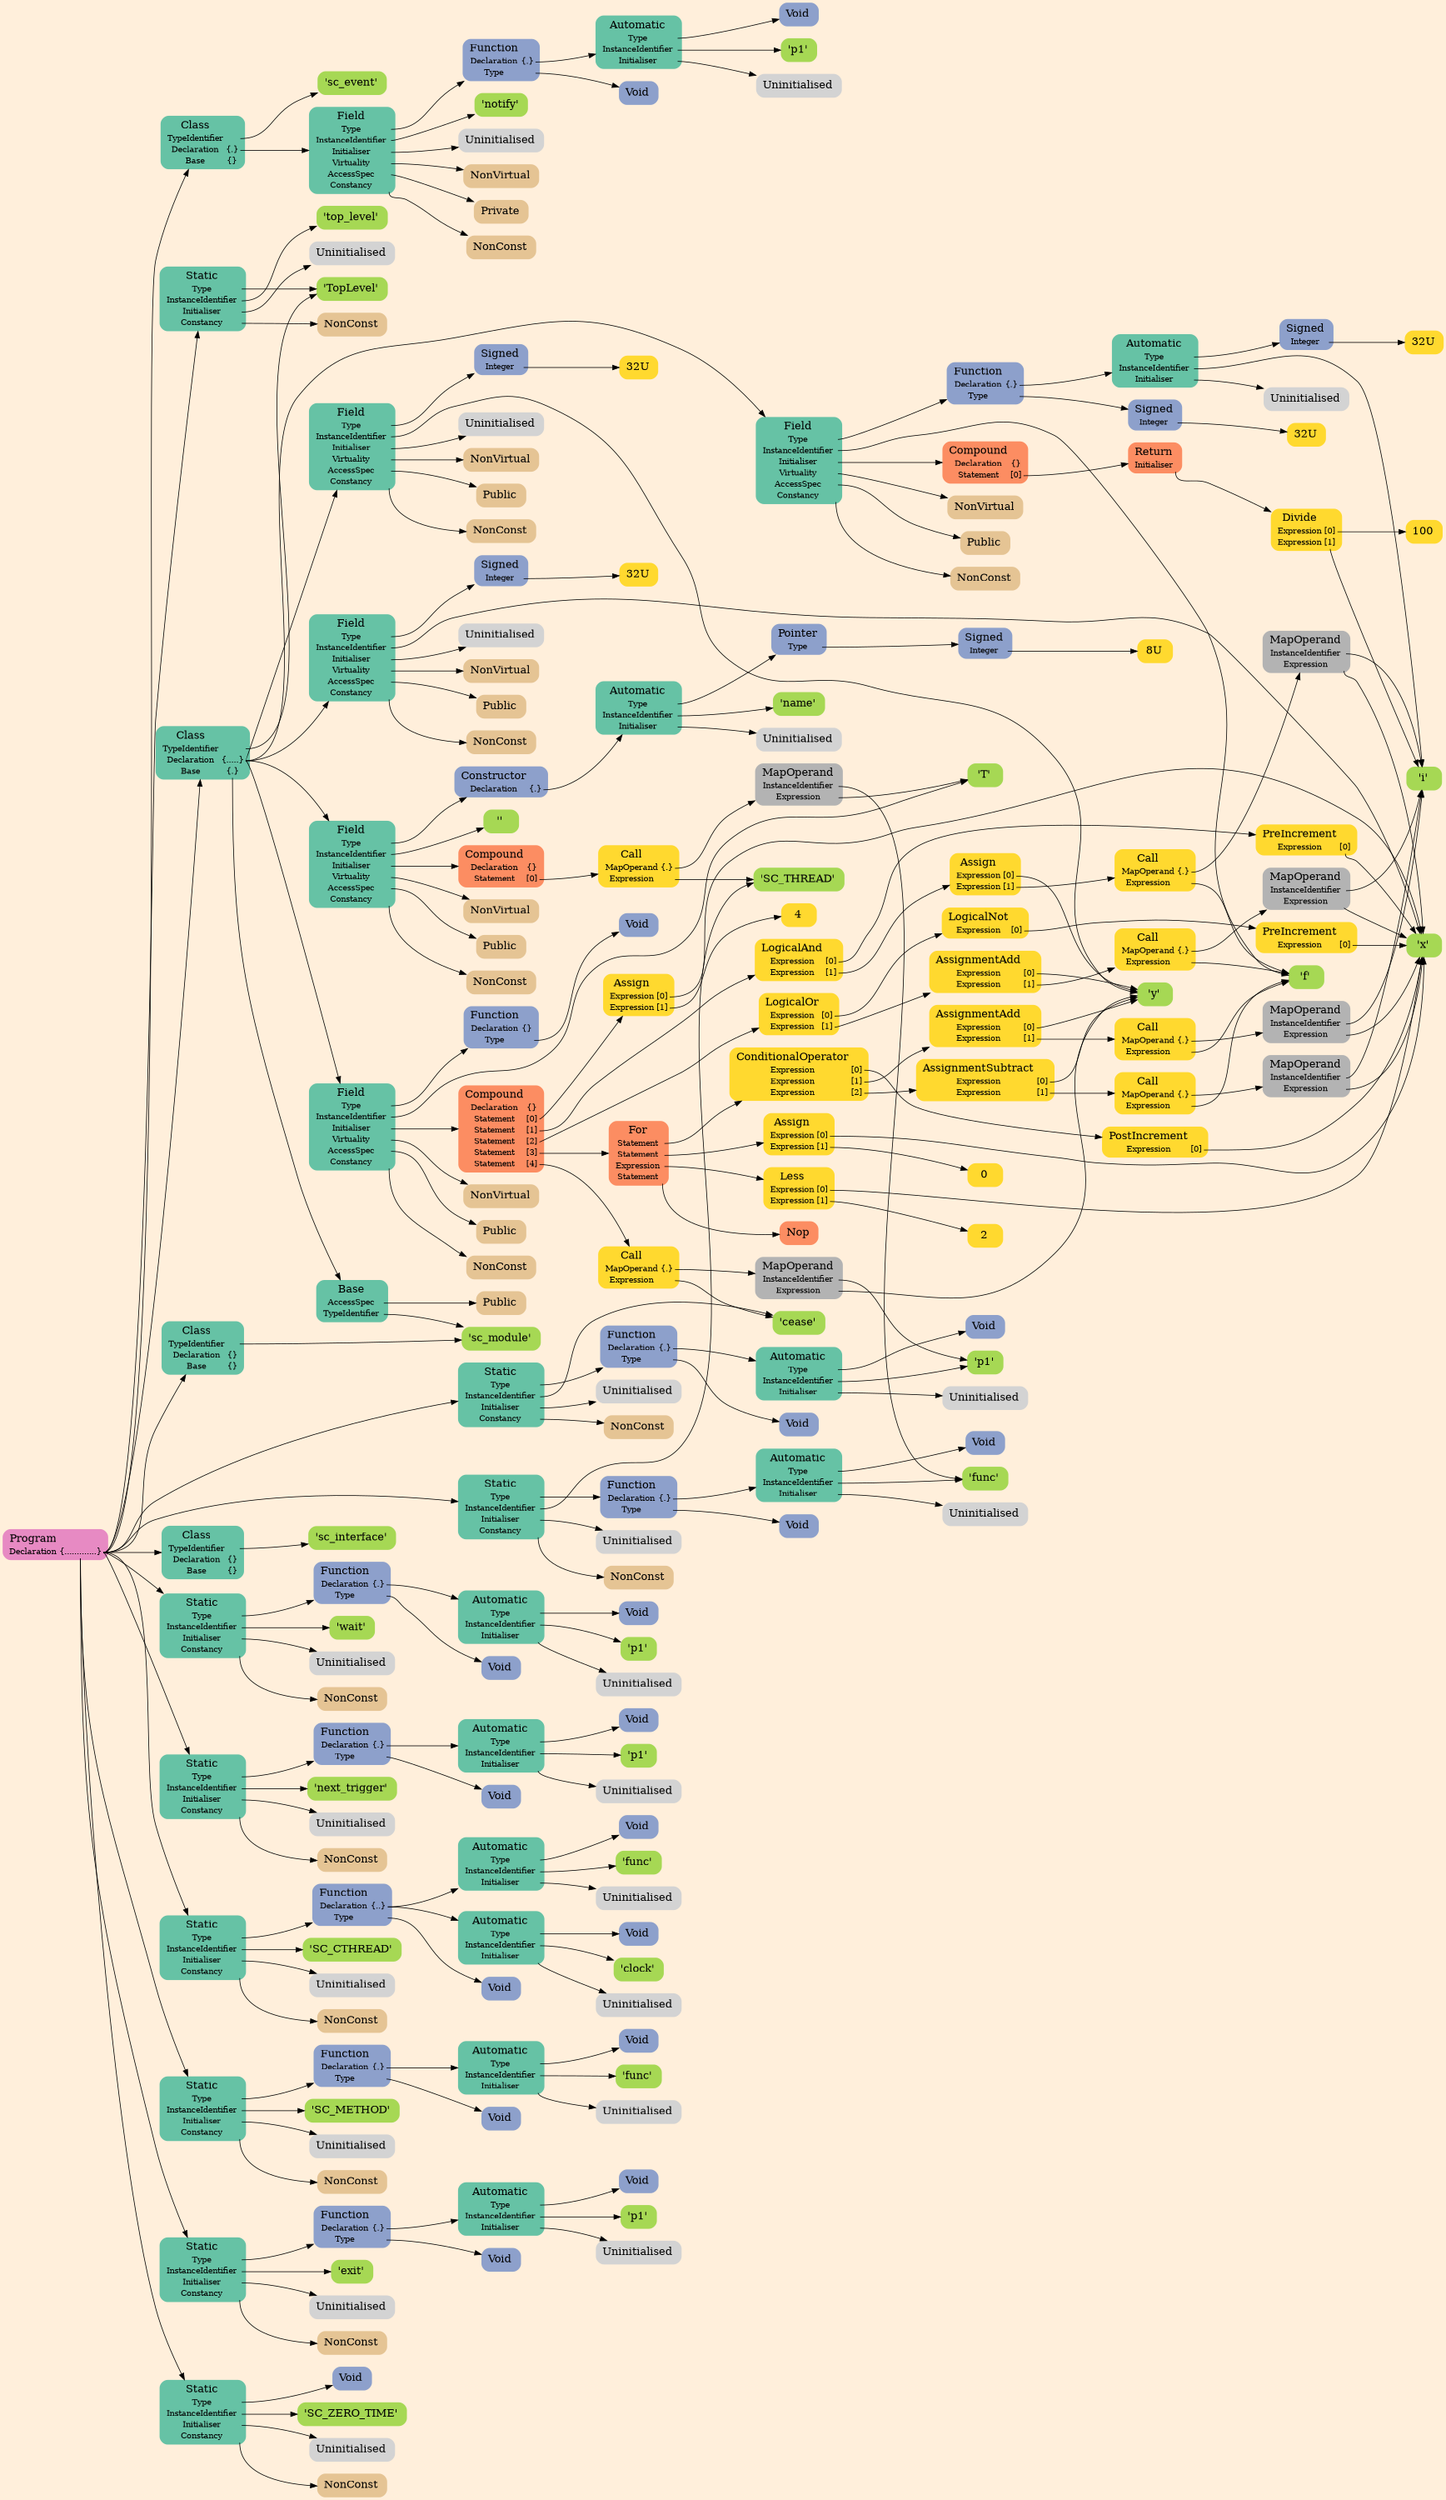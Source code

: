 digraph Inferno {
graph [
rankdir = "LR"
ranksep = 1.0
size = "14,20"
bgcolor = antiquewhite1
];
node [
];

"/#I-2-1966" [
shape = "plaintext"
fillcolor = "/set28/4"
label = <<TABLE BORDER="0" CELLBORDER="0" CELLSPACING="0">
 <TR>
  <TD><FONT POINT-SIZE="16.0">Program</FONT></TD>
  <TD></TD>
 </TR>
 <TR>
  <TD>Declaration</TD>
  <TD PORT="port0">{.............}</TD>
 </TR>
</TABLE>>
style = "rounded,filled"
fontsize = "12"
];
"/#I-2-1968" [
shape = "plaintext"
fillcolor = "/set28/1"
label = <<TABLE BORDER="0" CELLBORDER="0" CELLSPACING="0">
 <TR>
  <TD><FONT POINT-SIZE="16.0">Class</FONT></TD>
  <TD></TD>
 </TR>
 <TR>
  <TD>TypeIdentifier</TD>
  <TD PORT="port0"></TD>
 </TR>
 <TR>
  <TD>Declaration</TD>
  <TD PORT="port1">{.}</TD>
 </TR>
 <TR>
  <TD>Base</TD>
  <TD PORT="port2">{}</TD>
 </TR>
</TABLE>>
style = "rounded,filled"
fontsize = "12"
];
"/#I-2-1969" [
shape = "plaintext"
fillcolor = "/set28/5"
label = <<TABLE BORDER="0" CELLBORDER="0" CELLSPACING="0">
 <TR>
  <TD><FONT POINT-SIZE="16.0">'sc_event'</FONT></TD>
  <TD></TD>
 </TR>
</TABLE>>
style = "rounded,filled"
fontsize = "12"
];
"/#I-2-1978" [
shape = "plaintext"
fillcolor = "/set28/1"
label = <<TABLE BORDER="0" CELLBORDER="0" CELLSPACING="0">
 <TR>
  <TD><FONT POINT-SIZE="16.0">Field</FONT></TD>
  <TD></TD>
 </TR>
 <TR>
  <TD>Type</TD>
  <TD PORT="port0"></TD>
 </TR>
 <TR>
  <TD>InstanceIdentifier</TD>
  <TD PORT="port1"></TD>
 </TR>
 <TR>
  <TD>Initialiser</TD>
  <TD PORT="port2"></TD>
 </TR>
 <TR>
  <TD>Virtuality</TD>
  <TD PORT="port3"></TD>
 </TR>
 <TR>
  <TD>AccessSpec</TD>
  <TD PORT="port4"></TD>
 </TR>
 <TR>
  <TD>Constancy</TD>
  <TD PORT="port5"></TD>
 </TR>
</TABLE>>
style = "rounded,filled"
fontsize = "12"
];
"/#I-2-1981" [
shape = "plaintext"
fillcolor = "/set28/3"
label = <<TABLE BORDER="0" CELLBORDER="0" CELLSPACING="0">
 <TR>
  <TD><FONT POINT-SIZE="16.0">Function</FONT></TD>
  <TD></TD>
 </TR>
 <TR>
  <TD>Declaration</TD>
  <TD PORT="port0">{.}</TD>
 </TR>
 <TR>
  <TD>Type</TD>
  <TD PORT="port1"></TD>
 </TR>
</TABLE>>
style = "rounded,filled"
fontsize = "12"
];
"/#I-2-1972" [
shape = "plaintext"
fillcolor = "/set28/1"
label = <<TABLE BORDER="0" CELLBORDER="0" CELLSPACING="0">
 <TR>
  <TD><FONT POINT-SIZE="16.0">Automatic</FONT></TD>
  <TD></TD>
 </TR>
 <TR>
  <TD>Type</TD>
  <TD PORT="port0"></TD>
 </TR>
 <TR>
  <TD>InstanceIdentifier</TD>
  <TD PORT="port1"></TD>
 </TR>
 <TR>
  <TD>Initialiser</TD>
  <TD PORT="port2"></TD>
 </TR>
</TABLE>>
style = "rounded,filled"
fontsize = "12"
];
"/#I-2-1974" [
shape = "plaintext"
fillcolor = "/set28/3"
label = <<TABLE BORDER="0" CELLBORDER="0" CELLSPACING="0">
 <TR>
  <TD><FONT POINT-SIZE="16.0">Void</FONT></TD>
  <TD></TD>
 </TR>
</TABLE>>
style = "rounded,filled"
fontsize = "12"
];
"/#I-2-1973" [
shape = "plaintext"
fillcolor = "/set28/5"
label = <<TABLE BORDER="0" CELLBORDER="0" CELLSPACING="0">
 <TR>
  <TD><FONT POINT-SIZE="16.0">'p1'</FONT></TD>
  <TD></TD>
 </TR>
</TABLE>>
style = "rounded,filled"
fontsize = "12"
];
"/#I-2-1975" [
shape = "plaintext"
label = <<TABLE BORDER="0" CELLBORDER="0" CELLSPACING="0">
 <TR>
  <TD><FONT POINT-SIZE="16.0">Uninitialised</FONT></TD>
  <TD></TD>
 </TR>
</TABLE>>
style = "rounded,filled"
fontsize = "12"
];
"/#I-2-1982" [
shape = "plaintext"
fillcolor = "/set28/3"
label = <<TABLE BORDER="0" CELLBORDER="0" CELLSPACING="0">
 <TR>
  <TD><FONT POINT-SIZE="16.0">Void</FONT></TD>
  <TD></TD>
 </TR>
</TABLE>>
style = "rounded,filled"
fontsize = "12"
];
"/#I-2-1980" [
shape = "plaintext"
fillcolor = "/set28/5"
label = <<TABLE BORDER="0" CELLBORDER="0" CELLSPACING="0">
 <TR>
  <TD><FONT POINT-SIZE="16.0">'notify'</FONT></TD>
  <TD></TD>
 </TR>
</TABLE>>
style = "rounded,filled"
fontsize = "12"
];
"/#I-2-1983" [
shape = "plaintext"
label = <<TABLE BORDER="0" CELLBORDER="0" CELLSPACING="0">
 <TR>
  <TD><FONT POINT-SIZE="16.0">Uninitialised</FONT></TD>
  <TD></TD>
 </TR>
</TABLE>>
style = "rounded,filled"
fontsize = "12"
];
"/#I-2-1979" [
shape = "plaintext"
fillcolor = "/set28/7"
label = <<TABLE BORDER="0" CELLBORDER="0" CELLSPACING="0">
 <TR>
  <TD><FONT POINT-SIZE="16.0">NonVirtual</FONT></TD>
  <TD></TD>
 </TR>
</TABLE>>
style = "rounded,filled"
fontsize = "12"
];
"/#I-2-1976" [
shape = "plaintext"
fillcolor = "/set28/7"
label = <<TABLE BORDER="0" CELLBORDER="0" CELLSPACING="0">
 <TR>
  <TD><FONT POINT-SIZE="16.0">Private</FONT></TD>
  <TD></TD>
 </TR>
</TABLE>>
style = "rounded,filled"
fontsize = "12"
];
"/#I-2-1977" [
shape = "plaintext"
fillcolor = "/set28/7"
label = <<TABLE BORDER="0" CELLBORDER="0" CELLSPACING="0">
 <TR>
  <TD><FONT POINT-SIZE="16.0">NonConst</FONT></TD>
  <TD></TD>
 </TR>
</TABLE>>
style = "rounded,filled"
fontsize = "12"
];
"/#I-2-1984" [
shape = "plaintext"
fillcolor = "/set28/1"
label = <<TABLE BORDER="0" CELLBORDER="0" CELLSPACING="0">
 <TR>
  <TD><FONT POINT-SIZE="16.0">Class</FONT></TD>
  <TD></TD>
 </TR>
 <TR>
  <TD>TypeIdentifier</TD>
  <TD PORT="port0"></TD>
 </TR>
 <TR>
  <TD>Declaration</TD>
  <TD PORT="port1">{}</TD>
 </TR>
 <TR>
  <TD>Base</TD>
  <TD PORT="port2">{}</TD>
 </TR>
</TABLE>>
style = "rounded,filled"
fontsize = "12"
];
"/#I-2-1985" [
shape = "plaintext"
fillcolor = "/set28/5"
label = <<TABLE BORDER="0" CELLBORDER="0" CELLSPACING="0">
 <TR>
  <TD><FONT POINT-SIZE="16.0">'sc_module'</FONT></TD>
  <TD></TD>
 </TR>
</TABLE>>
style = "rounded,filled"
fontsize = "12"
];
"/#I-2-1986" [
shape = "plaintext"
fillcolor = "/set28/1"
label = <<TABLE BORDER="0" CELLBORDER="0" CELLSPACING="0">
 <TR>
  <TD><FONT POINT-SIZE="16.0">Class</FONT></TD>
  <TD></TD>
 </TR>
 <TR>
  <TD>TypeIdentifier</TD>
  <TD PORT="port0"></TD>
 </TR>
 <TR>
  <TD>Declaration</TD>
  <TD PORT="port1">{}</TD>
 </TR>
 <TR>
  <TD>Base</TD>
  <TD PORT="port2">{}</TD>
 </TR>
</TABLE>>
style = "rounded,filled"
fontsize = "12"
];
"/#I-2-1987" [
shape = "plaintext"
fillcolor = "/set28/5"
label = <<TABLE BORDER="0" CELLBORDER="0" CELLSPACING="0">
 <TR>
  <TD><FONT POINT-SIZE="16.0">'sc_interface'</FONT></TD>
  <TD></TD>
 </TR>
</TABLE>>
style = "rounded,filled"
fontsize = "12"
];
"/#I-2-1996" [
shape = "plaintext"
fillcolor = "/set28/1"
label = <<TABLE BORDER="0" CELLBORDER="0" CELLSPACING="0">
 <TR>
  <TD><FONT POINT-SIZE="16.0">Static</FONT></TD>
  <TD></TD>
 </TR>
 <TR>
  <TD>Type</TD>
  <TD PORT="port0"></TD>
 </TR>
 <TR>
  <TD>InstanceIdentifier</TD>
  <TD PORT="port1"></TD>
 </TR>
 <TR>
  <TD>Initialiser</TD>
  <TD PORT="port2"></TD>
 </TR>
 <TR>
  <TD>Constancy</TD>
  <TD PORT="port3"></TD>
 </TR>
</TABLE>>
style = "rounded,filled"
fontsize = "12"
];
"/#I-2-1998" [
shape = "plaintext"
fillcolor = "/set28/3"
label = <<TABLE BORDER="0" CELLBORDER="0" CELLSPACING="0">
 <TR>
  <TD><FONT POINT-SIZE="16.0">Function</FONT></TD>
  <TD></TD>
 </TR>
 <TR>
  <TD>Declaration</TD>
  <TD PORT="port0">{.}</TD>
 </TR>
 <TR>
  <TD>Type</TD>
  <TD PORT="port1"></TD>
 </TR>
</TABLE>>
style = "rounded,filled"
fontsize = "12"
];
"/#I-2-1990" [
shape = "plaintext"
fillcolor = "/set28/1"
label = <<TABLE BORDER="0" CELLBORDER="0" CELLSPACING="0">
 <TR>
  <TD><FONT POINT-SIZE="16.0">Automatic</FONT></TD>
  <TD></TD>
 </TR>
 <TR>
  <TD>Type</TD>
  <TD PORT="port0"></TD>
 </TR>
 <TR>
  <TD>InstanceIdentifier</TD>
  <TD PORT="port1"></TD>
 </TR>
 <TR>
  <TD>Initialiser</TD>
  <TD PORT="port2"></TD>
 </TR>
</TABLE>>
style = "rounded,filled"
fontsize = "12"
];
"/#I-2-1992" [
shape = "plaintext"
fillcolor = "/set28/3"
label = <<TABLE BORDER="0" CELLBORDER="0" CELLSPACING="0">
 <TR>
  <TD><FONT POINT-SIZE="16.0">Void</FONT></TD>
  <TD></TD>
 </TR>
</TABLE>>
style = "rounded,filled"
fontsize = "12"
];
"/#I-2-1991" [
shape = "plaintext"
fillcolor = "/set28/5"
label = <<TABLE BORDER="0" CELLBORDER="0" CELLSPACING="0">
 <TR>
  <TD><FONT POINT-SIZE="16.0">'p1'</FONT></TD>
  <TD></TD>
 </TR>
</TABLE>>
style = "rounded,filled"
fontsize = "12"
];
"/#I-2-1993" [
shape = "plaintext"
label = <<TABLE BORDER="0" CELLBORDER="0" CELLSPACING="0">
 <TR>
  <TD><FONT POINT-SIZE="16.0">Uninitialised</FONT></TD>
  <TD></TD>
 </TR>
</TABLE>>
style = "rounded,filled"
fontsize = "12"
];
"/#I-2-1999" [
shape = "plaintext"
fillcolor = "/set28/3"
label = <<TABLE BORDER="0" CELLBORDER="0" CELLSPACING="0">
 <TR>
  <TD><FONT POINT-SIZE="16.0">Void</FONT></TD>
  <TD></TD>
 </TR>
</TABLE>>
style = "rounded,filled"
fontsize = "12"
];
"/#I-2-1997" [
shape = "plaintext"
fillcolor = "/set28/5"
label = <<TABLE BORDER="0" CELLBORDER="0" CELLSPACING="0">
 <TR>
  <TD><FONT POINT-SIZE="16.0">'wait'</FONT></TD>
  <TD></TD>
 </TR>
</TABLE>>
style = "rounded,filled"
fontsize = "12"
];
"/#I-2-2000" [
shape = "plaintext"
label = <<TABLE BORDER="0" CELLBORDER="0" CELLSPACING="0">
 <TR>
  <TD><FONT POINT-SIZE="16.0">Uninitialised</FONT></TD>
  <TD></TD>
 </TR>
</TABLE>>
style = "rounded,filled"
fontsize = "12"
];
"/#I-2-1995" [
shape = "plaintext"
fillcolor = "/set28/7"
label = <<TABLE BORDER="0" CELLBORDER="0" CELLSPACING="0">
 <TR>
  <TD><FONT POINT-SIZE="16.0">NonConst</FONT></TD>
  <TD></TD>
 </TR>
</TABLE>>
style = "rounded,filled"
fontsize = "12"
];
"/#I-2-2009" [
shape = "plaintext"
fillcolor = "/set28/1"
label = <<TABLE BORDER="0" CELLBORDER="0" CELLSPACING="0">
 <TR>
  <TD><FONT POINT-SIZE="16.0">Static</FONT></TD>
  <TD></TD>
 </TR>
 <TR>
  <TD>Type</TD>
  <TD PORT="port0"></TD>
 </TR>
 <TR>
  <TD>InstanceIdentifier</TD>
  <TD PORT="port1"></TD>
 </TR>
 <TR>
  <TD>Initialiser</TD>
  <TD PORT="port2"></TD>
 </TR>
 <TR>
  <TD>Constancy</TD>
  <TD PORT="port3"></TD>
 </TR>
</TABLE>>
style = "rounded,filled"
fontsize = "12"
];
"/#I-2-2011" [
shape = "plaintext"
fillcolor = "/set28/3"
label = <<TABLE BORDER="0" CELLBORDER="0" CELLSPACING="0">
 <TR>
  <TD><FONT POINT-SIZE="16.0">Function</FONT></TD>
  <TD></TD>
 </TR>
 <TR>
  <TD>Declaration</TD>
  <TD PORT="port0">{.}</TD>
 </TR>
 <TR>
  <TD>Type</TD>
  <TD PORT="port1"></TD>
 </TR>
</TABLE>>
style = "rounded,filled"
fontsize = "12"
];
"/#I-2-2003" [
shape = "plaintext"
fillcolor = "/set28/1"
label = <<TABLE BORDER="0" CELLBORDER="0" CELLSPACING="0">
 <TR>
  <TD><FONT POINT-SIZE="16.0">Automatic</FONT></TD>
  <TD></TD>
 </TR>
 <TR>
  <TD>Type</TD>
  <TD PORT="port0"></TD>
 </TR>
 <TR>
  <TD>InstanceIdentifier</TD>
  <TD PORT="port1"></TD>
 </TR>
 <TR>
  <TD>Initialiser</TD>
  <TD PORT="port2"></TD>
 </TR>
</TABLE>>
style = "rounded,filled"
fontsize = "12"
];
"/#I-2-2005" [
shape = "plaintext"
fillcolor = "/set28/3"
label = <<TABLE BORDER="0" CELLBORDER="0" CELLSPACING="0">
 <TR>
  <TD><FONT POINT-SIZE="16.0">Void</FONT></TD>
  <TD></TD>
 </TR>
</TABLE>>
style = "rounded,filled"
fontsize = "12"
];
"/#I-2-2004" [
shape = "plaintext"
fillcolor = "/set28/5"
label = <<TABLE BORDER="0" CELLBORDER="0" CELLSPACING="0">
 <TR>
  <TD><FONT POINT-SIZE="16.0">'p1'</FONT></TD>
  <TD></TD>
 </TR>
</TABLE>>
style = "rounded,filled"
fontsize = "12"
];
"/#I-2-2006" [
shape = "plaintext"
label = <<TABLE BORDER="0" CELLBORDER="0" CELLSPACING="0">
 <TR>
  <TD><FONT POINT-SIZE="16.0">Uninitialised</FONT></TD>
  <TD></TD>
 </TR>
</TABLE>>
style = "rounded,filled"
fontsize = "12"
];
"/#I-2-2012" [
shape = "plaintext"
fillcolor = "/set28/3"
label = <<TABLE BORDER="0" CELLBORDER="0" CELLSPACING="0">
 <TR>
  <TD><FONT POINT-SIZE="16.0">Void</FONT></TD>
  <TD></TD>
 </TR>
</TABLE>>
style = "rounded,filled"
fontsize = "12"
];
"/#I-2-2010" [
shape = "plaintext"
fillcolor = "/set28/5"
label = <<TABLE BORDER="0" CELLBORDER="0" CELLSPACING="0">
 <TR>
  <TD><FONT POINT-SIZE="16.0">'next_trigger'</FONT></TD>
  <TD></TD>
 </TR>
</TABLE>>
style = "rounded,filled"
fontsize = "12"
];
"/#I-2-2013" [
shape = "plaintext"
label = <<TABLE BORDER="0" CELLBORDER="0" CELLSPACING="0">
 <TR>
  <TD><FONT POINT-SIZE="16.0">Uninitialised</FONT></TD>
  <TD></TD>
 </TR>
</TABLE>>
style = "rounded,filled"
fontsize = "12"
];
"/#I-2-2008" [
shape = "plaintext"
fillcolor = "/set28/7"
label = <<TABLE BORDER="0" CELLBORDER="0" CELLSPACING="0">
 <TR>
  <TD><FONT POINT-SIZE="16.0">NonConst</FONT></TD>
  <TD></TD>
 </TR>
</TABLE>>
style = "rounded,filled"
fontsize = "12"
];
"/#I-2-2022" [
shape = "plaintext"
fillcolor = "/set28/1"
label = <<TABLE BORDER="0" CELLBORDER="0" CELLSPACING="0">
 <TR>
  <TD><FONT POINT-SIZE="16.0">Static</FONT></TD>
  <TD></TD>
 </TR>
 <TR>
  <TD>Type</TD>
  <TD PORT="port0"></TD>
 </TR>
 <TR>
  <TD>InstanceIdentifier</TD>
  <TD PORT="port1"></TD>
 </TR>
 <TR>
  <TD>Initialiser</TD>
  <TD PORT="port2"></TD>
 </TR>
 <TR>
  <TD>Constancy</TD>
  <TD PORT="port3"></TD>
 </TR>
</TABLE>>
style = "rounded,filled"
fontsize = "12"
];
"/#I-2-2024" [
shape = "plaintext"
fillcolor = "/set28/3"
label = <<TABLE BORDER="0" CELLBORDER="0" CELLSPACING="0">
 <TR>
  <TD><FONT POINT-SIZE="16.0">Function</FONT></TD>
  <TD></TD>
 </TR>
 <TR>
  <TD>Declaration</TD>
  <TD PORT="port0">{.}</TD>
 </TR>
 <TR>
  <TD>Type</TD>
  <TD PORT="port1"></TD>
 </TR>
</TABLE>>
style = "rounded,filled"
fontsize = "12"
];
"/#I-2-2016" [
shape = "plaintext"
fillcolor = "/set28/1"
label = <<TABLE BORDER="0" CELLBORDER="0" CELLSPACING="0">
 <TR>
  <TD><FONT POINT-SIZE="16.0">Automatic</FONT></TD>
  <TD></TD>
 </TR>
 <TR>
  <TD>Type</TD>
  <TD PORT="port0"></TD>
 </TR>
 <TR>
  <TD>InstanceIdentifier</TD>
  <TD PORT="port1"></TD>
 </TR>
 <TR>
  <TD>Initialiser</TD>
  <TD PORT="port2"></TD>
 </TR>
</TABLE>>
style = "rounded,filled"
fontsize = "12"
];
"/#I-2-2018" [
shape = "plaintext"
fillcolor = "/set28/3"
label = <<TABLE BORDER="0" CELLBORDER="0" CELLSPACING="0">
 <TR>
  <TD><FONT POINT-SIZE="16.0">Void</FONT></TD>
  <TD></TD>
 </TR>
</TABLE>>
style = "rounded,filled"
fontsize = "12"
];
"/#I-2-2017" [
shape = "plaintext"
fillcolor = "/set28/5"
label = <<TABLE BORDER="0" CELLBORDER="0" CELLSPACING="0">
 <TR>
  <TD><FONT POINT-SIZE="16.0">'func'</FONT></TD>
  <TD></TD>
 </TR>
</TABLE>>
style = "rounded,filled"
fontsize = "12"
];
"/#I-2-2019" [
shape = "plaintext"
label = <<TABLE BORDER="0" CELLBORDER="0" CELLSPACING="0">
 <TR>
  <TD><FONT POINT-SIZE="16.0">Uninitialised</FONT></TD>
  <TD></TD>
 </TR>
</TABLE>>
style = "rounded,filled"
fontsize = "12"
];
"/#I-2-2025" [
shape = "plaintext"
fillcolor = "/set28/3"
label = <<TABLE BORDER="0" CELLBORDER="0" CELLSPACING="0">
 <TR>
  <TD><FONT POINT-SIZE="16.0">Void</FONT></TD>
  <TD></TD>
 </TR>
</TABLE>>
style = "rounded,filled"
fontsize = "12"
];
"/#I-2-2023" [
shape = "plaintext"
fillcolor = "/set28/5"
label = <<TABLE BORDER="0" CELLBORDER="0" CELLSPACING="0">
 <TR>
  <TD><FONT POINT-SIZE="16.0">'SC_THREAD'</FONT></TD>
  <TD></TD>
 </TR>
</TABLE>>
style = "rounded,filled"
fontsize = "12"
];
"/#I-2-2026" [
shape = "plaintext"
label = <<TABLE BORDER="0" CELLBORDER="0" CELLSPACING="0">
 <TR>
  <TD><FONT POINT-SIZE="16.0">Uninitialised</FONT></TD>
  <TD></TD>
 </TR>
</TABLE>>
style = "rounded,filled"
fontsize = "12"
];
"/#I-2-2021" [
shape = "plaintext"
fillcolor = "/set28/7"
label = <<TABLE BORDER="0" CELLBORDER="0" CELLSPACING="0">
 <TR>
  <TD><FONT POINT-SIZE="16.0">NonConst</FONT></TD>
  <TD></TD>
 </TR>
</TABLE>>
style = "rounded,filled"
fontsize = "12"
];
"/#I-2-2041" [
shape = "plaintext"
fillcolor = "/set28/1"
label = <<TABLE BORDER="0" CELLBORDER="0" CELLSPACING="0">
 <TR>
  <TD><FONT POINT-SIZE="16.0">Static</FONT></TD>
  <TD></TD>
 </TR>
 <TR>
  <TD>Type</TD>
  <TD PORT="port0"></TD>
 </TR>
 <TR>
  <TD>InstanceIdentifier</TD>
  <TD PORT="port1"></TD>
 </TR>
 <TR>
  <TD>Initialiser</TD>
  <TD PORT="port2"></TD>
 </TR>
 <TR>
  <TD>Constancy</TD>
  <TD PORT="port3"></TD>
 </TR>
</TABLE>>
style = "rounded,filled"
fontsize = "12"
];
"/#I-2-2043" [
shape = "plaintext"
fillcolor = "/set28/3"
label = <<TABLE BORDER="0" CELLBORDER="0" CELLSPACING="0">
 <TR>
  <TD><FONT POINT-SIZE="16.0">Function</FONT></TD>
  <TD></TD>
 </TR>
 <TR>
  <TD>Declaration</TD>
  <TD PORT="port0">{..}</TD>
 </TR>
 <TR>
  <TD>Type</TD>
  <TD PORT="port1"></TD>
 </TR>
</TABLE>>
style = "rounded,filled"
fontsize = "12"
];
"/#I-2-2029" [
shape = "plaintext"
fillcolor = "/set28/1"
label = <<TABLE BORDER="0" CELLBORDER="0" CELLSPACING="0">
 <TR>
  <TD><FONT POINT-SIZE="16.0">Automatic</FONT></TD>
  <TD></TD>
 </TR>
 <TR>
  <TD>Type</TD>
  <TD PORT="port0"></TD>
 </TR>
 <TR>
  <TD>InstanceIdentifier</TD>
  <TD PORT="port1"></TD>
 </TR>
 <TR>
  <TD>Initialiser</TD>
  <TD PORT="port2"></TD>
 </TR>
</TABLE>>
style = "rounded,filled"
fontsize = "12"
];
"/#I-2-2031" [
shape = "plaintext"
fillcolor = "/set28/3"
label = <<TABLE BORDER="0" CELLBORDER="0" CELLSPACING="0">
 <TR>
  <TD><FONT POINT-SIZE="16.0">Void</FONT></TD>
  <TD></TD>
 </TR>
</TABLE>>
style = "rounded,filled"
fontsize = "12"
];
"/#I-2-2030" [
shape = "plaintext"
fillcolor = "/set28/5"
label = <<TABLE BORDER="0" CELLBORDER="0" CELLSPACING="0">
 <TR>
  <TD><FONT POINT-SIZE="16.0">'func'</FONT></TD>
  <TD></TD>
 </TR>
</TABLE>>
style = "rounded,filled"
fontsize = "12"
];
"/#I-2-2032" [
shape = "plaintext"
label = <<TABLE BORDER="0" CELLBORDER="0" CELLSPACING="0">
 <TR>
  <TD><FONT POINT-SIZE="16.0">Uninitialised</FONT></TD>
  <TD></TD>
 </TR>
</TABLE>>
style = "rounded,filled"
fontsize = "12"
];
"/#I-2-2035" [
shape = "plaintext"
fillcolor = "/set28/1"
label = <<TABLE BORDER="0" CELLBORDER="0" CELLSPACING="0">
 <TR>
  <TD><FONT POINT-SIZE="16.0">Automatic</FONT></TD>
  <TD></TD>
 </TR>
 <TR>
  <TD>Type</TD>
  <TD PORT="port0"></TD>
 </TR>
 <TR>
  <TD>InstanceIdentifier</TD>
  <TD PORT="port1"></TD>
 </TR>
 <TR>
  <TD>Initialiser</TD>
  <TD PORT="port2"></TD>
 </TR>
</TABLE>>
style = "rounded,filled"
fontsize = "12"
];
"/#I-2-2037" [
shape = "plaintext"
fillcolor = "/set28/3"
label = <<TABLE BORDER="0" CELLBORDER="0" CELLSPACING="0">
 <TR>
  <TD><FONT POINT-SIZE="16.0">Void</FONT></TD>
  <TD></TD>
 </TR>
</TABLE>>
style = "rounded,filled"
fontsize = "12"
];
"/#I-2-2036" [
shape = "plaintext"
fillcolor = "/set28/5"
label = <<TABLE BORDER="0" CELLBORDER="0" CELLSPACING="0">
 <TR>
  <TD><FONT POINT-SIZE="16.0">'clock'</FONT></TD>
  <TD></TD>
 </TR>
</TABLE>>
style = "rounded,filled"
fontsize = "12"
];
"/#I-2-2038" [
shape = "plaintext"
label = <<TABLE BORDER="0" CELLBORDER="0" CELLSPACING="0">
 <TR>
  <TD><FONT POINT-SIZE="16.0">Uninitialised</FONT></TD>
  <TD></TD>
 </TR>
</TABLE>>
style = "rounded,filled"
fontsize = "12"
];
"/#I-2-2044" [
shape = "plaintext"
fillcolor = "/set28/3"
label = <<TABLE BORDER="0" CELLBORDER="0" CELLSPACING="0">
 <TR>
  <TD><FONT POINT-SIZE="16.0">Void</FONT></TD>
  <TD></TD>
 </TR>
</TABLE>>
style = "rounded,filled"
fontsize = "12"
];
"/#I-2-2042" [
shape = "plaintext"
fillcolor = "/set28/5"
label = <<TABLE BORDER="0" CELLBORDER="0" CELLSPACING="0">
 <TR>
  <TD><FONT POINT-SIZE="16.0">'SC_CTHREAD'</FONT></TD>
  <TD></TD>
 </TR>
</TABLE>>
style = "rounded,filled"
fontsize = "12"
];
"/#I-2-2045" [
shape = "plaintext"
label = <<TABLE BORDER="0" CELLBORDER="0" CELLSPACING="0">
 <TR>
  <TD><FONT POINT-SIZE="16.0">Uninitialised</FONT></TD>
  <TD></TD>
 </TR>
</TABLE>>
style = "rounded,filled"
fontsize = "12"
];
"/#I-2-2040" [
shape = "plaintext"
fillcolor = "/set28/7"
label = <<TABLE BORDER="0" CELLBORDER="0" CELLSPACING="0">
 <TR>
  <TD><FONT POINT-SIZE="16.0">NonConst</FONT></TD>
  <TD></TD>
 </TR>
</TABLE>>
style = "rounded,filled"
fontsize = "12"
];
"/#I-2-2054" [
shape = "plaintext"
fillcolor = "/set28/1"
label = <<TABLE BORDER="0" CELLBORDER="0" CELLSPACING="0">
 <TR>
  <TD><FONT POINT-SIZE="16.0">Static</FONT></TD>
  <TD></TD>
 </TR>
 <TR>
  <TD>Type</TD>
  <TD PORT="port0"></TD>
 </TR>
 <TR>
  <TD>InstanceIdentifier</TD>
  <TD PORT="port1"></TD>
 </TR>
 <TR>
  <TD>Initialiser</TD>
  <TD PORT="port2"></TD>
 </TR>
 <TR>
  <TD>Constancy</TD>
  <TD PORT="port3"></TD>
 </TR>
</TABLE>>
style = "rounded,filled"
fontsize = "12"
];
"/#I-2-2056" [
shape = "plaintext"
fillcolor = "/set28/3"
label = <<TABLE BORDER="0" CELLBORDER="0" CELLSPACING="0">
 <TR>
  <TD><FONT POINT-SIZE="16.0">Function</FONT></TD>
  <TD></TD>
 </TR>
 <TR>
  <TD>Declaration</TD>
  <TD PORT="port0">{.}</TD>
 </TR>
 <TR>
  <TD>Type</TD>
  <TD PORT="port1"></TD>
 </TR>
</TABLE>>
style = "rounded,filled"
fontsize = "12"
];
"/#I-2-2048" [
shape = "plaintext"
fillcolor = "/set28/1"
label = <<TABLE BORDER="0" CELLBORDER="0" CELLSPACING="0">
 <TR>
  <TD><FONT POINT-SIZE="16.0">Automatic</FONT></TD>
  <TD></TD>
 </TR>
 <TR>
  <TD>Type</TD>
  <TD PORT="port0"></TD>
 </TR>
 <TR>
  <TD>InstanceIdentifier</TD>
  <TD PORT="port1"></TD>
 </TR>
 <TR>
  <TD>Initialiser</TD>
  <TD PORT="port2"></TD>
 </TR>
</TABLE>>
style = "rounded,filled"
fontsize = "12"
];
"/#I-2-2050" [
shape = "plaintext"
fillcolor = "/set28/3"
label = <<TABLE BORDER="0" CELLBORDER="0" CELLSPACING="0">
 <TR>
  <TD><FONT POINT-SIZE="16.0">Void</FONT></TD>
  <TD></TD>
 </TR>
</TABLE>>
style = "rounded,filled"
fontsize = "12"
];
"/#I-2-2049" [
shape = "plaintext"
fillcolor = "/set28/5"
label = <<TABLE BORDER="0" CELLBORDER="0" CELLSPACING="0">
 <TR>
  <TD><FONT POINT-SIZE="16.0">'func'</FONT></TD>
  <TD></TD>
 </TR>
</TABLE>>
style = "rounded,filled"
fontsize = "12"
];
"/#I-2-2051" [
shape = "plaintext"
label = <<TABLE BORDER="0" CELLBORDER="0" CELLSPACING="0">
 <TR>
  <TD><FONT POINT-SIZE="16.0">Uninitialised</FONT></TD>
  <TD></TD>
 </TR>
</TABLE>>
style = "rounded,filled"
fontsize = "12"
];
"/#I-2-2057" [
shape = "plaintext"
fillcolor = "/set28/3"
label = <<TABLE BORDER="0" CELLBORDER="0" CELLSPACING="0">
 <TR>
  <TD><FONT POINT-SIZE="16.0">Void</FONT></TD>
  <TD></TD>
 </TR>
</TABLE>>
style = "rounded,filled"
fontsize = "12"
];
"/#I-2-2055" [
shape = "plaintext"
fillcolor = "/set28/5"
label = <<TABLE BORDER="0" CELLBORDER="0" CELLSPACING="0">
 <TR>
  <TD><FONT POINT-SIZE="16.0">'SC_METHOD'</FONT></TD>
  <TD></TD>
 </TR>
</TABLE>>
style = "rounded,filled"
fontsize = "12"
];
"/#I-2-2058" [
shape = "plaintext"
label = <<TABLE BORDER="0" CELLBORDER="0" CELLSPACING="0">
 <TR>
  <TD><FONT POINT-SIZE="16.0">Uninitialised</FONT></TD>
  <TD></TD>
 </TR>
</TABLE>>
style = "rounded,filled"
fontsize = "12"
];
"/#I-2-2053" [
shape = "plaintext"
fillcolor = "/set28/7"
label = <<TABLE BORDER="0" CELLBORDER="0" CELLSPACING="0">
 <TR>
  <TD><FONT POINT-SIZE="16.0">NonConst</FONT></TD>
  <TD></TD>
 </TR>
</TABLE>>
style = "rounded,filled"
fontsize = "12"
];
"/#I-2-2067" [
shape = "plaintext"
fillcolor = "/set28/1"
label = <<TABLE BORDER="0" CELLBORDER="0" CELLSPACING="0">
 <TR>
  <TD><FONT POINT-SIZE="16.0">Static</FONT></TD>
  <TD></TD>
 </TR>
 <TR>
  <TD>Type</TD>
  <TD PORT="port0"></TD>
 </TR>
 <TR>
  <TD>InstanceIdentifier</TD>
  <TD PORT="port1"></TD>
 </TR>
 <TR>
  <TD>Initialiser</TD>
  <TD PORT="port2"></TD>
 </TR>
 <TR>
  <TD>Constancy</TD>
  <TD PORT="port3"></TD>
 </TR>
</TABLE>>
style = "rounded,filled"
fontsize = "12"
];
"/#I-2-2069" [
shape = "plaintext"
fillcolor = "/set28/3"
label = <<TABLE BORDER="0" CELLBORDER="0" CELLSPACING="0">
 <TR>
  <TD><FONT POINT-SIZE="16.0">Function</FONT></TD>
  <TD></TD>
 </TR>
 <TR>
  <TD>Declaration</TD>
  <TD PORT="port0">{.}</TD>
 </TR>
 <TR>
  <TD>Type</TD>
  <TD PORT="port1"></TD>
 </TR>
</TABLE>>
style = "rounded,filled"
fontsize = "12"
];
"/#I-2-2061" [
shape = "plaintext"
fillcolor = "/set28/1"
label = <<TABLE BORDER="0" CELLBORDER="0" CELLSPACING="0">
 <TR>
  <TD><FONT POINT-SIZE="16.0">Automatic</FONT></TD>
  <TD></TD>
 </TR>
 <TR>
  <TD>Type</TD>
  <TD PORT="port0"></TD>
 </TR>
 <TR>
  <TD>InstanceIdentifier</TD>
  <TD PORT="port1"></TD>
 </TR>
 <TR>
  <TD>Initialiser</TD>
  <TD PORT="port2"></TD>
 </TR>
</TABLE>>
style = "rounded,filled"
fontsize = "12"
];
"/#I-2-2063" [
shape = "plaintext"
fillcolor = "/set28/3"
label = <<TABLE BORDER="0" CELLBORDER="0" CELLSPACING="0">
 <TR>
  <TD><FONT POINT-SIZE="16.0">Void</FONT></TD>
  <TD></TD>
 </TR>
</TABLE>>
style = "rounded,filled"
fontsize = "12"
];
"/#I-2-2062" [
shape = "plaintext"
fillcolor = "/set28/5"
label = <<TABLE BORDER="0" CELLBORDER="0" CELLSPACING="0">
 <TR>
  <TD><FONT POINT-SIZE="16.0">'p1'</FONT></TD>
  <TD></TD>
 </TR>
</TABLE>>
style = "rounded,filled"
fontsize = "12"
];
"/#I-2-2064" [
shape = "plaintext"
label = <<TABLE BORDER="0" CELLBORDER="0" CELLSPACING="0">
 <TR>
  <TD><FONT POINT-SIZE="16.0">Uninitialised</FONT></TD>
  <TD></TD>
 </TR>
</TABLE>>
style = "rounded,filled"
fontsize = "12"
];
"/#I-2-2070" [
shape = "plaintext"
fillcolor = "/set28/3"
label = <<TABLE BORDER="0" CELLBORDER="0" CELLSPACING="0">
 <TR>
  <TD><FONT POINT-SIZE="16.0">Void</FONT></TD>
  <TD></TD>
 </TR>
</TABLE>>
style = "rounded,filled"
fontsize = "12"
];
"/#I-2-2068" [
shape = "plaintext"
fillcolor = "/set28/5"
label = <<TABLE BORDER="0" CELLBORDER="0" CELLSPACING="0">
 <TR>
  <TD><FONT POINT-SIZE="16.0">'exit'</FONT></TD>
  <TD></TD>
 </TR>
</TABLE>>
style = "rounded,filled"
fontsize = "12"
];
"/#I-2-2071" [
shape = "plaintext"
label = <<TABLE BORDER="0" CELLBORDER="0" CELLSPACING="0">
 <TR>
  <TD><FONT POINT-SIZE="16.0">Uninitialised</FONT></TD>
  <TD></TD>
 </TR>
</TABLE>>
style = "rounded,filled"
fontsize = "12"
];
"/#I-2-2066" [
shape = "plaintext"
fillcolor = "/set28/7"
label = <<TABLE BORDER="0" CELLBORDER="0" CELLSPACING="0">
 <TR>
  <TD><FONT POINT-SIZE="16.0">NonConst</FONT></TD>
  <TD></TD>
 </TR>
</TABLE>>
style = "rounded,filled"
fontsize = "12"
];
"/#I-2-2080" [
shape = "plaintext"
fillcolor = "/set28/1"
label = <<TABLE BORDER="0" CELLBORDER="0" CELLSPACING="0">
 <TR>
  <TD><FONT POINT-SIZE="16.0">Static</FONT></TD>
  <TD></TD>
 </TR>
 <TR>
  <TD>Type</TD>
  <TD PORT="port0"></TD>
 </TR>
 <TR>
  <TD>InstanceIdentifier</TD>
  <TD PORT="port1"></TD>
 </TR>
 <TR>
  <TD>Initialiser</TD>
  <TD PORT="port2"></TD>
 </TR>
 <TR>
  <TD>Constancy</TD>
  <TD PORT="port3"></TD>
 </TR>
</TABLE>>
style = "rounded,filled"
fontsize = "12"
];
"/#I-2-2082" [
shape = "plaintext"
fillcolor = "/set28/3"
label = <<TABLE BORDER="0" CELLBORDER="0" CELLSPACING="0">
 <TR>
  <TD><FONT POINT-SIZE="16.0">Function</FONT></TD>
  <TD></TD>
 </TR>
 <TR>
  <TD>Declaration</TD>
  <TD PORT="port0">{.}</TD>
 </TR>
 <TR>
  <TD>Type</TD>
  <TD PORT="port1"></TD>
 </TR>
</TABLE>>
style = "rounded,filled"
fontsize = "12"
];
"/#I-2-2074" [
shape = "plaintext"
fillcolor = "/set28/1"
label = <<TABLE BORDER="0" CELLBORDER="0" CELLSPACING="0">
 <TR>
  <TD><FONT POINT-SIZE="16.0">Automatic</FONT></TD>
  <TD></TD>
 </TR>
 <TR>
  <TD>Type</TD>
  <TD PORT="port0"></TD>
 </TR>
 <TR>
  <TD>InstanceIdentifier</TD>
  <TD PORT="port1"></TD>
 </TR>
 <TR>
  <TD>Initialiser</TD>
  <TD PORT="port2"></TD>
 </TR>
</TABLE>>
style = "rounded,filled"
fontsize = "12"
];
"/#I-2-2076" [
shape = "plaintext"
fillcolor = "/set28/3"
label = <<TABLE BORDER="0" CELLBORDER="0" CELLSPACING="0">
 <TR>
  <TD><FONT POINT-SIZE="16.0">Void</FONT></TD>
  <TD></TD>
 </TR>
</TABLE>>
style = "rounded,filled"
fontsize = "12"
];
"/#I-2-2075" [
shape = "plaintext"
fillcolor = "/set28/5"
label = <<TABLE BORDER="0" CELLBORDER="0" CELLSPACING="0">
 <TR>
  <TD><FONT POINT-SIZE="16.0">'p1'</FONT></TD>
  <TD></TD>
 </TR>
</TABLE>>
style = "rounded,filled"
fontsize = "12"
];
"/#I-2-2077" [
shape = "plaintext"
label = <<TABLE BORDER="0" CELLBORDER="0" CELLSPACING="0">
 <TR>
  <TD><FONT POINT-SIZE="16.0">Uninitialised</FONT></TD>
  <TD></TD>
 </TR>
</TABLE>>
style = "rounded,filled"
fontsize = "12"
];
"/#I-2-2083" [
shape = "plaintext"
fillcolor = "/set28/3"
label = <<TABLE BORDER="0" CELLBORDER="0" CELLSPACING="0">
 <TR>
  <TD><FONT POINT-SIZE="16.0">Void</FONT></TD>
  <TD></TD>
 </TR>
</TABLE>>
style = "rounded,filled"
fontsize = "12"
];
"/#I-2-2081" [
shape = "plaintext"
fillcolor = "/set28/5"
label = <<TABLE BORDER="0" CELLBORDER="0" CELLSPACING="0">
 <TR>
  <TD><FONT POINT-SIZE="16.0">'cease'</FONT></TD>
  <TD></TD>
 </TR>
</TABLE>>
style = "rounded,filled"
fontsize = "12"
];
"/#I-2-2084" [
shape = "plaintext"
label = <<TABLE BORDER="0" CELLBORDER="0" CELLSPACING="0">
 <TR>
  <TD><FONT POINT-SIZE="16.0">Uninitialised</FONT></TD>
  <TD></TD>
 </TR>
</TABLE>>
style = "rounded,filled"
fontsize = "12"
];
"/#I-2-2079" [
shape = "plaintext"
fillcolor = "/set28/7"
label = <<TABLE BORDER="0" CELLBORDER="0" CELLSPACING="0">
 <TR>
  <TD><FONT POINT-SIZE="16.0">NonConst</FONT></TD>
  <TD></TD>
 </TR>
</TABLE>>
style = "rounded,filled"
fontsize = "12"
];
"/#I-2-2087" [
shape = "plaintext"
fillcolor = "/set28/1"
label = <<TABLE BORDER="0" CELLBORDER="0" CELLSPACING="0">
 <TR>
  <TD><FONT POINT-SIZE="16.0">Static</FONT></TD>
  <TD></TD>
 </TR>
 <TR>
  <TD>Type</TD>
  <TD PORT="port0"></TD>
 </TR>
 <TR>
  <TD>InstanceIdentifier</TD>
  <TD PORT="port1"></TD>
 </TR>
 <TR>
  <TD>Initialiser</TD>
  <TD PORT="port2"></TD>
 </TR>
 <TR>
  <TD>Constancy</TD>
  <TD PORT="port3"></TD>
 </TR>
</TABLE>>
style = "rounded,filled"
fontsize = "12"
];
"/#I-2-2089" [
shape = "plaintext"
fillcolor = "/set28/3"
label = <<TABLE BORDER="0" CELLBORDER="0" CELLSPACING="0">
 <TR>
  <TD><FONT POINT-SIZE="16.0">Void</FONT></TD>
  <TD></TD>
 </TR>
</TABLE>>
style = "rounded,filled"
fontsize = "12"
];
"/#I-2-2088" [
shape = "plaintext"
fillcolor = "/set28/5"
label = <<TABLE BORDER="0" CELLBORDER="0" CELLSPACING="0">
 <TR>
  <TD><FONT POINT-SIZE="16.0">'SC_ZERO_TIME'</FONT></TD>
  <TD></TD>
 </TR>
</TABLE>>
style = "rounded,filled"
fontsize = "12"
];
"/#I-2-2090" [
shape = "plaintext"
label = <<TABLE BORDER="0" CELLBORDER="0" CELLSPACING="0">
 <TR>
  <TD><FONT POINT-SIZE="16.0">Uninitialised</FONT></TD>
  <TD></TD>
 </TR>
</TABLE>>
style = "rounded,filled"
fontsize = "12"
];
"/#I-2-2086" [
shape = "plaintext"
fillcolor = "/set28/7"
label = <<TABLE BORDER="0" CELLBORDER="0" CELLSPACING="0">
 <TR>
  <TD><FONT POINT-SIZE="16.0">NonConst</FONT></TD>
  <TD></TD>
 </TR>
</TABLE>>
style = "rounded,filled"
fontsize = "12"
];
"/#I-2-2098" [
shape = "plaintext"
fillcolor = "/set28/1"
label = <<TABLE BORDER="0" CELLBORDER="0" CELLSPACING="0">
 <TR>
  <TD><FONT POINT-SIZE="16.0">Class</FONT></TD>
  <TD></TD>
 </TR>
 <TR>
  <TD>TypeIdentifier</TD>
  <TD PORT="port0"></TD>
 </TR>
 <TR>
  <TD>Declaration</TD>
  <TD PORT="port1">{.....}</TD>
 </TR>
 <TR>
  <TD>Base</TD>
  <TD PORT="port2">{.}</TD>
 </TR>
</TABLE>>
style = "rounded,filled"
fontsize = "12"
];
"/#I-2-2099" [
shape = "plaintext"
fillcolor = "/set28/5"
label = <<TABLE BORDER="0" CELLBORDER="0" CELLSPACING="0">
 <TR>
  <TD><FONT POINT-SIZE="16.0">'TopLevel'</FONT></TD>
  <TD></TD>
 </TR>
</TABLE>>
style = "rounded,filled"
fontsize = "12"
];
"/#I-2-2104" [
shape = "plaintext"
fillcolor = "/set28/1"
label = <<TABLE BORDER="0" CELLBORDER="0" CELLSPACING="0">
 <TR>
  <TD><FONT POINT-SIZE="16.0">Field</FONT></TD>
  <TD></TD>
 </TR>
 <TR>
  <TD>Type</TD>
  <TD PORT="port0"></TD>
 </TR>
 <TR>
  <TD>InstanceIdentifier</TD>
  <TD PORT="port1"></TD>
 </TR>
 <TR>
  <TD>Initialiser</TD>
  <TD PORT="port2"></TD>
 </TR>
 <TR>
  <TD>Virtuality</TD>
  <TD PORT="port3"></TD>
 </TR>
 <TR>
  <TD>AccessSpec</TD>
  <TD PORT="port4"></TD>
 </TR>
 <TR>
  <TD>Constancy</TD>
  <TD PORT="port5"></TD>
 </TR>
</TABLE>>
style = "rounded,filled"
fontsize = "12"
];
"/#I-2-2107" [
shape = "plaintext"
fillcolor = "/set28/3"
label = <<TABLE BORDER="0" CELLBORDER="0" CELLSPACING="0">
 <TR>
  <TD><FONT POINT-SIZE="16.0">Signed</FONT></TD>
  <TD></TD>
 </TR>
 <TR>
  <TD>Integer</TD>
  <TD PORT="port0"></TD>
 </TR>
</TABLE>>
style = "rounded,filled"
fontsize = "12"
];
"/#I-2-2108" [
shape = "plaintext"
fillcolor = "/set28/6"
label = <<TABLE BORDER="0" CELLBORDER="0" CELLSPACING="0">
 <TR>
  <TD><FONT POINT-SIZE="16.0">32U</FONT></TD>
  <TD></TD>
 </TR>
</TABLE>>
style = "rounded,filled"
fontsize = "12"
];
"/#I-2-2106" [
shape = "plaintext"
fillcolor = "/set28/5"
label = <<TABLE BORDER="0" CELLBORDER="0" CELLSPACING="0">
 <TR>
  <TD><FONT POINT-SIZE="16.0">'x'</FONT></TD>
  <TD></TD>
 </TR>
</TABLE>>
style = "rounded,filled"
fontsize = "12"
];
"/#I-2-2109" [
shape = "plaintext"
label = <<TABLE BORDER="0" CELLBORDER="0" CELLSPACING="0">
 <TR>
  <TD><FONT POINT-SIZE="16.0">Uninitialised</FONT></TD>
  <TD></TD>
 </TR>
</TABLE>>
style = "rounded,filled"
fontsize = "12"
];
"/#I-2-2105" [
shape = "plaintext"
fillcolor = "/set28/7"
label = <<TABLE BORDER="0" CELLBORDER="0" CELLSPACING="0">
 <TR>
  <TD><FONT POINT-SIZE="16.0">NonVirtual</FONT></TD>
  <TD></TD>
 </TR>
</TABLE>>
style = "rounded,filled"
fontsize = "12"
];
"/#I-2-2102" [
shape = "plaintext"
fillcolor = "/set28/7"
label = <<TABLE BORDER="0" CELLBORDER="0" CELLSPACING="0">
 <TR>
  <TD><FONT POINT-SIZE="16.0">Public</FONT></TD>
  <TD></TD>
 </TR>
</TABLE>>
style = "rounded,filled"
fontsize = "12"
];
"/#I-2-2103" [
shape = "plaintext"
fillcolor = "/set28/7"
label = <<TABLE BORDER="0" CELLBORDER="0" CELLSPACING="0">
 <TR>
  <TD><FONT POINT-SIZE="16.0">NonConst</FONT></TD>
  <TD></TD>
 </TR>
</TABLE>>
style = "rounded,filled"
fontsize = "12"
];
"/#I-2-2112" [
shape = "plaintext"
fillcolor = "/set28/1"
label = <<TABLE BORDER="0" CELLBORDER="0" CELLSPACING="0">
 <TR>
  <TD><FONT POINT-SIZE="16.0">Field</FONT></TD>
  <TD></TD>
 </TR>
 <TR>
  <TD>Type</TD>
  <TD PORT="port0"></TD>
 </TR>
 <TR>
  <TD>InstanceIdentifier</TD>
  <TD PORT="port1"></TD>
 </TR>
 <TR>
  <TD>Initialiser</TD>
  <TD PORT="port2"></TD>
 </TR>
 <TR>
  <TD>Virtuality</TD>
  <TD PORT="port3"></TD>
 </TR>
 <TR>
  <TD>AccessSpec</TD>
  <TD PORT="port4"></TD>
 </TR>
 <TR>
  <TD>Constancy</TD>
  <TD PORT="port5"></TD>
 </TR>
</TABLE>>
style = "rounded,filled"
fontsize = "12"
];
"/#I-2-2115" [
shape = "plaintext"
fillcolor = "/set28/3"
label = <<TABLE BORDER="0" CELLBORDER="0" CELLSPACING="0">
 <TR>
  <TD><FONT POINT-SIZE="16.0">Signed</FONT></TD>
  <TD></TD>
 </TR>
 <TR>
  <TD>Integer</TD>
  <TD PORT="port0"></TD>
 </TR>
</TABLE>>
style = "rounded,filled"
fontsize = "12"
];
"/#I-2-2116" [
shape = "plaintext"
fillcolor = "/set28/6"
label = <<TABLE BORDER="0" CELLBORDER="0" CELLSPACING="0">
 <TR>
  <TD><FONT POINT-SIZE="16.0">32U</FONT></TD>
  <TD></TD>
 </TR>
</TABLE>>
style = "rounded,filled"
fontsize = "12"
];
"/#I-2-2114" [
shape = "plaintext"
fillcolor = "/set28/5"
label = <<TABLE BORDER="0" CELLBORDER="0" CELLSPACING="0">
 <TR>
  <TD><FONT POINT-SIZE="16.0">'y'</FONT></TD>
  <TD></TD>
 </TR>
</TABLE>>
style = "rounded,filled"
fontsize = "12"
];
"/#I-2-2117" [
shape = "plaintext"
label = <<TABLE BORDER="0" CELLBORDER="0" CELLSPACING="0">
 <TR>
  <TD><FONT POINT-SIZE="16.0">Uninitialised</FONT></TD>
  <TD></TD>
 </TR>
</TABLE>>
style = "rounded,filled"
fontsize = "12"
];
"/#I-2-2113" [
shape = "plaintext"
fillcolor = "/set28/7"
label = <<TABLE BORDER="0" CELLBORDER="0" CELLSPACING="0">
 <TR>
  <TD><FONT POINT-SIZE="16.0">NonVirtual</FONT></TD>
  <TD></TD>
 </TR>
</TABLE>>
style = "rounded,filled"
fontsize = "12"
];
"/#I-2-2110" [
shape = "plaintext"
fillcolor = "/set28/7"
label = <<TABLE BORDER="0" CELLBORDER="0" CELLSPACING="0">
 <TR>
  <TD><FONT POINT-SIZE="16.0">Public</FONT></TD>
  <TD></TD>
 </TR>
</TABLE>>
style = "rounded,filled"
fontsize = "12"
];
"/#I-2-2111" [
shape = "plaintext"
fillcolor = "/set28/7"
label = <<TABLE BORDER="0" CELLBORDER="0" CELLSPACING="0">
 <TR>
  <TD><FONT POINT-SIZE="16.0">NonConst</FONT></TD>
  <TD></TD>
 </TR>
</TABLE>>
style = "rounded,filled"
fontsize = "12"
];
"/#I-2-2128" [
shape = "plaintext"
fillcolor = "/set28/1"
label = <<TABLE BORDER="0" CELLBORDER="0" CELLSPACING="0">
 <TR>
  <TD><FONT POINT-SIZE="16.0">Field</FONT></TD>
  <TD></TD>
 </TR>
 <TR>
  <TD>Type</TD>
  <TD PORT="port0"></TD>
 </TR>
 <TR>
  <TD>InstanceIdentifier</TD>
  <TD PORT="port1"></TD>
 </TR>
 <TR>
  <TD>Initialiser</TD>
  <TD PORT="port2"></TD>
 </TR>
 <TR>
  <TD>Virtuality</TD>
  <TD PORT="port3"></TD>
 </TR>
 <TR>
  <TD>AccessSpec</TD>
  <TD PORT="port4"></TD>
 </TR>
 <TR>
  <TD>Constancy</TD>
  <TD PORT="port5"></TD>
 </TR>
</TABLE>>
style = "rounded,filled"
fontsize = "12"
];
"/#I-2-2131" [
shape = "plaintext"
fillcolor = "/set28/3"
label = <<TABLE BORDER="0" CELLBORDER="0" CELLSPACING="0">
 <TR>
  <TD><FONT POINT-SIZE="16.0">Constructor</FONT></TD>
  <TD></TD>
 </TR>
 <TR>
  <TD>Declaration</TD>
  <TD PORT="port0">{.}</TD>
 </TR>
</TABLE>>
style = "rounded,filled"
fontsize = "12"
];
"/#I-2-2120" [
shape = "plaintext"
fillcolor = "/set28/1"
label = <<TABLE BORDER="0" CELLBORDER="0" CELLSPACING="0">
 <TR>
  <TD><FONT POINT-SIZE="16.0">Automatic</FONT></TD>
  <TD></TD>
 </TR>
 <TR>
  <TD>Type</TD>
  <TD PORT="port0"></TD>
 </TR>
 <TR>
  <TD>InstanceIdentifier</TD>
  <TD PORT="port1"></TD>
 </TR>
 <TR>
  <TD>Initialiser</TD>
  <TD PORT="port2"></TD>
 </TR>
</TABLE>>
style = "rounded,filled"
fontsize = "12"
];
"/#I-2-2122" [
shape = "plaintext"
fillcolor = "/set28/3"
label = <<TABLE BORDER="0" CELLBORDER="0" CELLSPACING="0">
 <TR>
  <TD><FONT POINT-SIZE="16.0">Pointer</FONT></TD>
  <TD></TD>
 </TR>
 <TR>
  <TD>Type</TD>
  <TD PORT="port0"></TD>
 </TR>
</TABLE>>
style = "rounded,filled"
fontsize = "12"
];
"/#I-2-2123" [
shape = "plaintext"
fillcolor = "/set28/3"
label = <<TABLE BORDER="0" CELLBORDER="0" CELLSPACING="0">
 <TR>
  <TD><FONT POINT-SIZE="16.0">Signed</FONT></TD>
  <TD></TD>
 </TR>
 <TR>
  <TD>Integer</TD>
  <TD PORT="port0"></TD>
 </TR>
</TABLE>>
style = "rounded,filled"
fontsize = "12"
];
"/#I-2-2124" [
shape = "plaintext"
fillcolor = "/set28/6"
label = <<TABLE BORDER="0" CELLBORDER="0" CELLSPACING="0">
 <TR>
  <TD><FONT POINT-SIZE="16.0">8U</FONT></TD>
  <TD></TD>
 </TR>
</TABLE>>
style = "rounded,filled"
fontsize = "12"
];
"/#I-2-2121" [
shape = "plaintext"
fillcolor = "/set28/5"
label = <<TABLE BORDER="0" CELLBORDER="0" CELLSPACING="0">
 <TR>
  <TD><FONT POINT-SIZE="16.0">'name'</FONT></TD>
  <TD></TD>
 </TR>
</TABLE>>
style = "rounded,filled"
fontsize = "12"
];
"/#I-2-2125" [
shape = "plaintext"
label = <<TABLE BORDER="0" CELLBORDER="0" CELLSPACING="0">
 <TR>
  <TD><FONT POINT-SIZE="16.0">Uninitialised</FONT></TD>
  <TD></TD>
 </TR>
</TABLE>>
style = "rounded,filled"
fontsize = "12"
];
"/#I-2-2130" [
shape = "plaintext"
fillcolor = "/set28/5"
label = <<TABLE BORDER="0" CELLBORDER="0" CELLSPACING="0">
 <TR>
  <TD><FONT POINT-SIZE="16.0">''</FONT></TD>
  <TD></TD>
 </TR>
</TABLE>>
style = "rounded,filled"
fontsize = "12"
];
"/#I-2-2160" [
shape = "plaintext"
fillcolor = "/set28/2"
label = <<TABLE BORDER="0" CELLBORDER="0" CELLSPACING="0">
 <TR>
  <TD><FONT POINT-SIZE="16.0">Compound</FONT></TD>
  <TD></TD>
 </TR>
 <TR>
  <TD>Declaration</TD>
  <TD PORT="port0">{}</TD>
 </TR>
 <TR>
  <TD>Statement</TD>
  <TD PORT="port1">[0]</TD>
 </TR>
</TABLE>>
style = "rounded,filled"
fontsize = "12"
];
"/#I-2-2158" [
shape = "plaintext"
fillcolor = "/set28/6"
label = <<TABLE BORDER="0" CELLBORDER="0" CELLSPACING="0">
 <TR>
  <TD><FONT POINT-SIZE="16.0">Call</FONT></TD>
  <TD></TD>
 </TR>
 <TR>
  <TD>MapOperand</TD>
  <TD PORT="port0">{.}</TD>
 </TR>
 <TR>
  <TD>Expression</TD>
  <TD PORT="port1"></TD>
 </TR>
</TABLE>>
style = "rounded,filled"
fontsize = "12"
];
"/#I-2-2159" [
shape = "plaintext"
fillcolor = "/set28/8"
label = <<TABLE BORDER="0" CELLBORDER="0" CELLSPACING="0">
 <TR>
  <TD><FONT POINT-SIZE="16.0">MapOperand</FONT></TD>
  <TD></TD>
 </TR>
 <TR>
  <TD>InstanceIdentifier</TD>
  <TD PORT="port0"></TD>
 </TR>
 <TR>
  <TD>Expression</TD>
  <TD PORT="port1"></TD>
 </TR>
</TABLE>>
style = "rounded,filled"
fontsize = "12"
];
"/#I-2-2137" [
shape = "plaintext"
fillcolor = "/set28/5"
label = <<TABLE BORDER="0" CELLBORDER="0" CELLSPACING="0">
 <TR>
  <TD><FONT POINT-SIZE="16.0">'T'</FONT></TD>
  <TD></TD>
 </TR>
</TABLE>>
style = "rounded,filled"
fontsize = "12"
];
"/#I-2-2129" [
shape = "plaintext"
fillcolor = "/set28/7"
label = <<TABLE BORDER="0" CELLBORDER="0" CELLSPACING="0">
 <TR>
  <TD><FONT POINT-SIZE="16.0">NonVirtual</FONT></TD>
  <TD></TD>
 </TR>
</TABLE>>
style = "rounded,filled"
fontsize = "12"
];
"/#I-2-2126" [
shape = "plaintext"
fillcolor = "/set28/7"
label = <<TABLE BORDER="0" CELLBORDER="0" CELLSPACING="0">
 <TR>
  <TD><FONT POINT-SIZE="16.0">Public</FONT></TD>
  <TD></TD>
 </TR>
</TABLE>>
style = "rounded,filled"
fontsize = "12"
];
"/#I-2-2127" [
shape = "plaintext"
fillcolor = "/set28/7"
label = <<TABLE BORDER="0" CELLBORDER="0" CELLSPACING="0">
 <TR>
  <TD><FONT POINT-SIZE="16.0">NonConst</FONT></TD>
  <TD></TD>
 </TR>
</TABLE>>
style = "rounded,filled"
fontsize = "12"
];
"/#I-2-2135" [
shape = "plaintext"
fillcolor = "/set28/1"
label = <<TABLE BORDER="0" CELLBORDER="0" CELLSPACING="0">
 <TR>
  <TD><FONT POINT-SIZE="16.0">Field</FONT></TD>
  <TD></TD>
 </TR>
 <TR>
  <TD>Type</TD>
  <TD PORT="port0"></TD>
 </TR>
 <TR>
  <TD>InstanceIdentifier</TD>
  <TD PORT="port1"></TD>
 </TR>
 <TR>
  <TD>Initialiser</TD>
  <TD PORT="port2"></TD>
 </TR>
 <TR>
  <TD>Virtuality</TD>
  <TD PORT="port3"></TD>
 </TR>
 <TR>
  <TD>AccessSpec</TD>
  <TD PORT="port4"></TD>
 </TR>
 <TR>
  <TD>Constancy</TD>
  <TD PORT="port5"></TD>
 </TR>
</TABLE>>
style = "rounded,filled"
fontsize = "12"
];
"/#I-2-2138" [
shape = "plaintext"
fillcolor = "/set28/3"
label = <<TABLE BORDER="0" CELLBORDER="0" CELLSPACING="0">
 <TR>
  <TD><FONT POINT-SIZE="16.0">Function</FONT></TD>
  <TD></TD>
 </TR>
 <TR>
  <TD>Declaration</TD>
  <TD PORT="port0">{}</TD>
 </TR>
 <TR>
  <TD>Type</TD>
  <TD PORT="port1"></TD>
 </TR>
</TABLE>>
style = "rounded,filled"
fontsize = "12"
];
"/#I-2-2139" [
shape = "plaintext"
fillcolor = "/set28/3"
label = <<TABLE BORDER="0" CELLBORDER="0" CELLSPACING="0">
 <TR>
  <TD><FONT POINT-SIZE="16.0">Void</FONT></TD>
  <TD></TD>
 </TR>
</TABLE>>
style = "rounded,filled"
fontsize = "12"
];
"/#I-2-2191" [
shape = "plaintext"
fillcolor = "/set28/2"
label = <<TABLE BORDER="0" CELLBORDER="0" CELLSPACING="0">
 <TR>
  <TD><FONT POINT-SIZE="16.0">Compound</FONT></TD>
  <TD></TD>
 </TR>
 <TR>
  <TD>Declaration</TD>
  <TD PORT="port0">{}</TD>
 </TR>
 <TR>
  <TD>Statement</TD>
  <TD PORT="port1">[0]</TD>
 </TR>
 <TR>
  <TD>Statement</TD>
  <TD PORT="port2">[1]</TD>
 </TR>
 <TR>
  <TD>Statement</TD>
  <TD PORT="port3">[2]</TD>
 </TR>
 <TR>
  <TD>Statement</TD>
  <TD PORT="port4">[3]</TD>
 </TR>
 <TR>
  <TD>Statement</TD>
  <TD PORT="port5">[4]</TD>
 </TR>
</TABLE>>
style = "rounded,filled"
fontsize = "12"
];
"/#I-2-2163" [
shape = "plaintext"
fillcolor = "/set28/6"
label = <<TABLE BORDER="0" CELLBORDER="0" CELLSPACING="0">
 <TR>
  <TD><FONT POINT-SIZE="16.0">Assign</FONT></TD>
  <TD></TD>
 </TR>
 <TR>
  <TD>Expression</TD>
  <TD PORT="port0">[0]</TD>
 </TR>
 <TR>
  <TD>Expression</TD>
  <TD PORT="port1">[1]</TD>
 </TR>
</TABLE>>
style = "rounded,filled"
fontsize = "12"
];
"/#I-2-2162" [
shape = "plaintext"
fillcolor = "/set28/6"
label = <<TABLE BORDER="0" CELLBORDER="0" CELLSPACING="0">
 <TR>
  <TD><FONT POINT-SIZE="16.0">4</FONT></TD>
  <TD></TD>
 </TR>
</TABLE>>
style = "rounded,filled"
fontsize = "12"
];
"/#I-2-2168" [
shape = "plaintext"
fillcolor = "/set28/6"
label = <<TABLE BORDER="0" CELLBORDER="0" CELLSPACING="0">
 <TR>
  <TD><FONT POINT-SIZE="16.0">LogicalAnd</FONT></TD>
  <TD></TD>
 </TR>
 <TR>
  <TD>Expression</TD>
  <TD PORT="port0">[0]</TD>
 </TR>
 <TR>
  <TD>Expression</TD>
  <TD PORT="port1">[1]</TD>
 </TR>
</TABLE>>
style = "rounded,filled"
fontsize = "12"
];
"/#I-2-2164" [
shape = "plaintext"
fillcolor = "/set28/6"
label = <<TABLE BORDER="0" CELLBORDER="0" CELLSPACING="0">
 <TR>
  <TD><FONT POINT-SIZE="16.0">PreIncrement</FONT></TD>
  <TD></TD>
 </TR>
 <TR>
  <TD>Expression</TD>
  <TD PORT="port0">[0]</TD>
 </TR>
</TABLE>>
style = "rounded,filled"
fontsize = "12"
];
"/#I-2-2167" [
shape = "plaintext"
fillcolor = "/set28/6"
label = <<TABLE BORDER="0" CELLBORDER="0" CELLSPACING="0">
 <TR>
  <TD><FONT POINT-SIZE="16.0">Assign</FONT></TD>
  <TD></TD>
 </TR>
 <TR>
  <TD>Expression</TD>
  <TD PORT="port0">[0]</TD>
 </TR>
 <TR>
  <TD>Expression</TD>
  <TD PORT="port1">[1]</TD>
 </TR>
</TABLE>>
style = "rounded,filled"
fontsize = "12"
];
"/#I-2-2165" [
shape = "plaintext"
fillcolor = "/set28/6"
label = <<TABLE BORDER="0" CELLBORDER="0" CELLSPACING="0">
 <TR>
  <TD><FONT POINT-SIZE="16.0">Call</FONT></TD>
  <TD></TD>
 </TR>
 <TR>
  <TD>MapOperand</TD>
  <TD PORT="port0">{.}</TD>
 </TR>
 <TR>
  <TD>Expression</TD>
  <TD PORT="port1"></TD>
 </TR>
</TABLE>>
style = "rounded,filled"
fontsize = "12"
];
"/#I-2-2166" [
shape = "plaintext"
fillcolor = "/set28/8"
label = <<TABLE BORDER="0" CELLBORDER="0" CELLSPACING="0">
 <TR>
  <TD><FONT POINT-SIZE="16.0">MapOperand</FONT></TD>
  <TD></TD>
 </TR>
 <TR>
  <TD>InstanceIdentifier</TD>
  <TD PORT="port0"></TD>
 </TR>
 <TR>
  <TD>Expression</TD>
  <TD PORT="port1"></TD>
 </TR>
</TABLE>>
style = "rounded,filled"
fontsize = "12"
];
"/#I-2-2144" [
shape = "plaintext"
fillcolor = "/set28/5"
label = <<TABLE BORDER="0" CELLBORDER="0" CELLSPACING="0">
 <TR>
  <TD><FONT POINT-SIZE="16.0">'i'</FONT></TD>
  <TD></TD>
 </TR>
</TABLE>>
style = "rounded,filled"
fontsize = "12"
];
"/#I-2-2152" [
shape = "plaintext"
fillcolor = "/set28/5"
label = <<TABLE BORDER="0" CELLBORDER="0" CELLSPACING="0">
 <TR>
  <TD><FONT POINT-SIZE="16.0">'f'</FONT></TD>
  <TD></TD>
 </TR>
</TABLE>>
style = "rounded,filled"
fontsize = "12"
];
"/#I-2-2174" [
shape = "plaintext"
fillcolor = "/set28/6"
label = <<TABLE BORDER="0" CELLBORDER="0" CELLSPACING="0">
 <TR>
  <TD><FONT POINT-SIZE="16.0">LogicalOr</FONT></TD>
  <TD></TD>
 </TR>
 <TR>
  <TD>Expression</TD>
  <TD PORT="port0">[0]</TD>
 </TR>
 <TR>
  <TD>Expression</TD>
  <TD PORT="port1">[1]</TD>
 </TR>
</TABLE>>
style = "rounded,filled"
fontsize = "12"
];
"/#I-2-2170" [
shape = "plaintext"
fillcolor = "/set28/6"
label = <<TABLE BORDER="0" CELLBORDER="0" CELLSPACING="0">
 <TR>
  <TD><FONT POINT-SIZE="16.0">LogicalNot</FONT></TD>
  <TD></TD>
 </TR>
 <TR>
  <TD>Expression</TD>
  <TD PORT="port0">[0]</TD>
 </TR>
</TABLE>>
style = "rounded,filled"
fontsize = "12"
];
"/#I-2-2169" [
shape = "plaintext"
fillcolor = "/set28/6"
label = <<TABLE BORDER="0" CELLBORDER="0" CELLSPACING="0">
 <TR>
  <TD><FONT POINT-SIZE="16.0">PreIncrement</FONT></TD>
  <TD></TD>
 </TR>
 <TR>
  <TD>Expression</TD>
  <TD PORT="port0">[0]</TD>
 </TR>
</TABLE>>
style = "rounded,filled"
fontsize = "12"
];
"/#I-2-2173" [
shape = "plaintext"
fillcolor = "/set28/6"
label = <<TABLE BORDER="0" CELLBORDER="0" CELLSPACING="0">
 <TR>
  <TD><FONT POINT-SIZE="16.0">AssignmentAdd</FONT></TD>
  <TD></TD>
 </TR>
 <TR>
  <TD>Expression</TD>
  <TD PORT="port0">[0]</TD>
 </TR>
 <TR>
  <TD>Expression</TD>
  <TD PORT="port1">[1]</TD>
 </TR>
</TABLE>>
style = "rounded,filled"
fontsize = "12"
];
"/#I-2-2171" [
shape = "plaintext"
fillcolor = "/set28/6"
label = <<TABLE BORDER="0" CELLBORDER="0" CELLSPACING="0">
 <TR>
  <TD><FONT POINT-SIZE="16.0">Call</FONT></TD>
  <TD></TD>
 </TR>
 <TR>
  <TD>MapOperand</TD>
  <TD PORT="port0">{.}</TD>
 </TR>
 <TR>
  <TD>Expression</TD>
  <TD PORT="port1"></TD>
 </TR>
</TABLE>>
style = "rounded,filled"
fontsize = "12"
];
"/#I-2-2172" [
shape = "plaintext"
fillcolor = "/set28/8"
label = <<TABLE BORDER="0" CELLBORDER="0" CELLSPACING="0">
 <TR>
  <TD><FONT POINT-SIZE="16.0">MapOperand</FONT></TD>
  <TD></TD>
 </TR>
 <TR>
  <TD>InstanceIdentifier</TD>
  <TD PORT="port0"></TD>
 </TR>
 <TR>
  <TD>Expression</TD>
  <TD PORT="port1"></TD>
 </TR>
</TABLE>>
style = "rounded,filled"
fontsize = "12"
];
"/#I-2-2187" [
shape = "plaintext"
fillcolor = "/set28/2"
label = <<TABLE BORDER="0" CELLBORDER="0" CELLSPACING="0">
 <TR>
  <TD><FONT POINT-SIZE="16.0">For</FONT></TD>
  <TD></TD>
 </TR>
 <TR>
  <TD>Statement</TD>
  <TD PORT="port0"></TD>
 </TR>
 <TR>
  <TD>Statement</TD>
  <TD PORT="port1"></TD>
 </TR>
 <TR>
  <TD>Expression</TD>
  <TD PORT="port2"></TD>
 </TR>
 <TR>
  <TD>Statement</TD>
  <TD PORT="port3"></TD>
 </TR>
</TABLE>>
style = "rounded,filled"
fontsize = "12"
];
"/#I-2-2186" [
shape = "plaintext"
fillcolor = "/set28/6"
label = <<TABLE BORDER="0" CELLBORDER="0" CELLSPACING="0">
 <TR>
  <TD><FONT POINT-SIZE="16.0">ConditionalOperator</FONT></TD>
  <TD></TD>
 </TR>
 <TR>
  <TD>Expression</TD>
  <TD PORT="port0">[0]</TD>
 </TR>
 <TR>
  <TD>Expression</TD>
  <TD PORT="port1">[1]</TD>
 </TR>
 <TR>
  <TD>Expression</TD>
  <TD PORT="port2">[2]</TD>
 </TR>
</TABLE>>
style = "rounded,filled"
fontsize = "12"
];
"/#I-2-2179" [
shape = "plaintext"
fillcolor = "/set28/6"
label = <<TABLE BORDER="0" CELLBORDER="0" CELLSPACING="0">
 <TR>
  <TD><FONT POINT-SIZE="16.0">PostIncrement</FONT></TD>
  <TD></TD>
 </TR>
 <TR>
  <TD>Expression</TD>
  <TD PORT="port0">[0]</TD>
 </TR>
</TABLE>>
style = "rounded,filled"
fontsize = "12"
];
"/#I-2-2182" [
shape = "plaintext"
fillcolor = "/set28/6"
label = <<TABLE BORDER="0" CELLBORDER="0" CELLSPACING="0">
 <TR>
  <TD><FONT POINT-SIZE="16.0">AssignmentAdd</FONT></TD>
  <TD></TD>
 </TR>
 <TR>
  <TD>Expression</TD>
  <TD PORT="port0">[0]</TD>
 </TR>
 <TR>
  <TD>Expression</TD>
  <TD PORT="port1">[1]</TD>
 </TR>
</TABLE>>
style = "rounded,filled"
fontsize = "12"
];
"/#I-2-2180" [
shape = "plaintext"
fillcolor = "/set28/6"
label = <<TABLE BORDER="0" CELLBORDER="0" CELLSPACING="0">
 <TR>
  <TD><FONT POINT-SIZE="16.0">Call</FONT></TD>
  <TD></TD>
 </TR>
 <TR>
  <TD>MapOperand</TD>
  <TD PORT="port0">{.}</TD>
 </TR>
 <TR>
  <TD>Expression</TD>
  <TD PORT="port1"></TD>
 </TR>
</TABLE>>
style = "rounded,filled"
fontsize = "12"
];
"/#I-2-2181" [
shape = "plaintext"
fillcolor = "/set28/8"
label = <<TABLE BORDER="0" CELLBORDER="0" CELLSPACING="0">
 <TR>
  <TD><FONT POINT-SIZE="16.0">MapOperand</FONT></TD>
  <TD></TD>
 </TR>
 <TR>
  <TD>InstanceIdentifier</TD>
  <TD PORT="port0"></TD>
 </TR>
 <TR>
  <TD>Expression</TD>
  <TD PORT="port1"></TD>
 </TR>
</TABLE>>
style = "rounded,filled"
fontsize = "12"
];
"/#I-2-2185" [
shape = "plaintext"
fillcolor = "/set28/6"
label = <<TABLE BORDER="0" CELLBORDER="0" CELLSPACING="0">
 <TR>
  <TD><FONT POINT-SIZE="16.0">AssignmentSubtract</FONT></TD>
  <TD></TD>
 </TR>
 <TR>
  <TD>Expression</TD>
  <TD PORT="port0">[0]</TD>
 </TR>
 <TR>
  <TD>Expression</TD>
  <TD PORT="port1">[1]</TD>
 </TR>
</TABLE>>
style = "rounded,filled"
fontsize = "12"
];
"/#I-2-2183" [
shape = "plaintext"
fillcolor = "/set28/6"
label = <<TABLE BORDER="0" CELLBORDER="0" CELLSPACING="0">
 <TR>
  <TD><FONT POINT-SIZE="16.0">Call</FONT></TD>
  <TD></TD>
 </TR>
 <TR>
  <TD>MapOperand</TD>
  <TD PORT="port0">{.}</TD>
 </TR>
 <TR>
  <TD>Expression</TD>
  <TD PORT="port1"></TD>
 </TR>
</TABLE>>
style = "rounded,filled"
fontsize = "12"
];
"/#I-2-2184" [
shape = "plaintext"
fillcolor = "/set28/8"
label = <<TABLE BORDER="0" CELLBORDER="0" CELLSPACING="0">
 <TR>
  <TD><FONT POINT-SIZE="16.0">MapOperand</FONT></TD>
  <TD></TD>
 </TR>
 <TR>
  <TD>InstanceIdentifier</TD>
  <TD PORT="port0"></TD>
 </TR>
 <TR>
  <TD>Expression</TD>
  <TD PORT="port1"></TD>
 </TR>
</TABLE>>
style = "rounded,filled"
fontsize = "12"
];
"/#I-2-2176" [
shape = "plaintext"
fillcolor = "/set28/6"
label = <<TABLE BORDER="0" CELLBORDER="0" CELLSPACING="0">
 <TR>
  <TD><FONT POINT-SIZE="16.0">Assign</FONT></TD>
  <TD></TD>
 </TR>
 <TR>
  <TD>Expression</TD>
  <TD PORT="port0">[0]</TD>
 </TR>
 <TR>
  <TD>Expression</TD>
  <TD PORT="port1">[1]</TD>
 </TR>
</TABLE>>
style = "rounded,filled"
fontsize = "12"
];
"/#I-2-2175" [
shape = "plaintext"
fillcolor = "/set28/6"
label = <<TABLE BORDER="0" CELLBORDER="0" CELLSPACING="0">
 <TR>
  <TD><FONT POINT-SIZE="16.0">0</FONT></TD>
  <TD></TD>
 </TR>
</TABLE>>
style = "rounded,filled"
fontsize = "12"
];
"/#I-2-2178" [
shape = "plaintext"
fillcolor = "/set28/6"
label = <<TABLE BORDER="0" CELLBORDER="0" CELLSPACING="0">
 <TR>
  <TD><FONT POINT-SIZE="16.0">Less</FONT></TD>
  <TD></TD>
 </TR>
 <TR>
  <TD>Expression</TD>
  <TD PORT="port0">[0]</TD>
 </TR>
 <TR>
  <TD>Expression</TD>
  <TD PORT="port1">[1]</TD>
 </TR>
</TABLE>>
style = "rounded,filled"
fontsize = "12"
];
"/#I-2-2177" [
shape = "plaintext"
fillcolor = "/set28/6"
label = <<TABLE BORDER="0" CELLBORDER="0" CELLSPACING="0">
 <TR>
  <TD><FONT POINT-SIZE="16.0">2</FONT></TD>
  <TD></TD>
 </TR>
</TABLE>>
style = "rounded,filled"
fontsize = "12"
];
"/#I-2-2188" [
shape = "plaintext"
fillcolor = "/set28/2"
label = <<TABLE BORDER="0" CELLBORDER="0" CELLSPACING="0">
 <TR>
  <TD><FONT POINT-SIZE="16.0">Nop</FONT></TD>
  <TD></TD>
 </TR>
</TABLE>>
style = "rounded,filled"
fontsize = "12"
];
"/#I-2-2189" [
shape = "plaintext"
fillcolor = "/set28/6"
label = <<TABLE BORDER="0" CELLBORDER="0" CELLSPACING="0">
 <TR>
  <TD><FONT POINT-SIZE="16.0">Call</FONT></TD>
  <TD></TD>
 </TR>
 <TR>
  <TD>MapOperand</TD>
  <TD PORT="port0">{.}</TD>
 </TR>
 <TR>
  <TD>Expression</TD>
  <TD PORT="port1"></TD>
 </TR>
</TABLE>>
style = "rounded,filled"
fontsize = "12"
];
"/#I-2-2190" [
shape = "plaintext"
fillcolor = "/set28/8"
label = <<TABLE BORDER="0" CELLBORDER="0" CELLSPACING="0">
 <TR>
  <TD><FONT POINT-SIZE="16.0">MapOperand</FONT></TD>
  <TD></TD>
 </TR>
 <TR>
  <TD>InstanceIdentifier</TD>
  <TD PORT="port0"></TD>
 </TR>
 <TR>
  <TD>Expression</TD>
  <TD PORT="port1"></TD>
 </TR>
</TABLE>>
style = "rounded,filled"
fontsize = "12"
];
"/#I-2-2136" [
shape = "plaintext"
fillcolor = "/set28/7"
label = <<TABLE BORDER="0" CELLBORDER="0" CELLSPACING="0">
 <TR>
  <TD><FONT POINT-SIZE="16.0">NonVirtual</FONT></TD>
  <TD></TD>
 </TR>
</TABLE>>
style = "rounded,filled"
fontsize = "12"
];
"/#I-2-2133" [
shape = "plaintext"
fillcolor = "/set28/7"
label = <<TABLE BORDER="0" CELLBORDER="0" CELLSPACING="0">
 <TR>
  <TD><FONT POINT-SIZE="16.0">Public</FONT></TD>
  <TD></TD>
 </TR>
</TABLE>>
style = "rounded,filled"
fontsize = "12"
];
"/#I-2-2134" [
shape = "plaintext"
fillcolor = "/set28/7"
label = <<TABLE BORDER="0" CELLBORDER="0" CELLSPACING="0">
 <TR>
  <TD><FONT POINT-SIZE="16.0">NonConst</FONT></TD>
  <TD></TD>
 </TR>
</TABLE>>
style = "rounded,filled"
fontsize = "12"
];
"/#I-2-2150" [
shape = "plaintext"
fillcolor = "/set28/1"
label = <<TABLE BORDER="0" CELLBORDER="0" CELLSPACING="0">
 <TR>
  <TD><FONT POINT-SIZE="16.0">Field</FONT></TD>
  <TD></TD>
 </TR>
 <TR>
  <TD>Type</TD>
  <TD PORT="port0"></TD>
 </TR>
 <TR>
  <TD>InstanceIdentifier</TD>
  <TD PORT="port1"></TD>
 </TR>
 <TR>
  <TD>Initialiser</TD>
  <TD PORT="port2"></TD>
 </TR>
 <TR>
  <TD>Virtuality</TD>
  <TD PORT="port3"></TD>
 </TR>
 <TR>
  <TD>AccessSpec</TD>
  <TD PORT="port4"></TD>
 </TR>
 <TR>
  <TD>Constancy</TD>
  <TD PORT="port5"></TD>
 </TR>
</TABLE>>
style = "rounded,filled"
fontsize = "12"
];
"/#I-2-2153" [
shape = "plaintext"
fillcolor = "/set28/3"
label = <<TABLE BORDER="0" CELLBORDER="0" CELLSPACING="0">
 <TR>
  <TD><FONT POINT-SIZE="16.0">Function</FONT></TD>
  <TD></TD>
 </TR>
 <TR>
  <TD>Declaration</TD>
  <TD PORT="port0">{.}</TD>
 </TR>
 <TR>
  <TD>Type</TD>
  <TD PORT="port1"></TD>
 </TR>
</TABLE>>
style = "rounded,filled"
fontsize = "12"
];
"/#I-2-2143" [
shape = "plaintext"
fillcolor = "/set28/1"
label = <<TABLE BORDER="0" CELLBORDER="0" CELLSPACING="0">
 <TR>
  <TD><FONT POINT-SIZE="16.0">Automatic</FONT></TD>
  <TD></TD>
 </TR>
 <TR>
  <TD>Type</TD>
  <TD PORT="port0"></TD>
 </TR>
 <TR>
  <TD>InstanceIdentifier</TD>
  <TD PORT="port1"></TD>
 </TR>
 <TR>
  <TD>Initialiser</TD>
  <TD PORT="port2"></TD>
 </TR>
</TABLE>>
style = "rounded,filled"
fontsize = "12"
];
"/#I-2-2145" [
shape = "plaintext"
fillcolor = "/set28/3"
label = <<TABLE BORDER="0" CELLBORDER="0" CELLSPACING="0">
 <TR>
  <TD><FONT POINT-SIZE="16.0">Signed</FONT></TD>
  <TD></TD>
 </TR>
 <TR>
  <TD>Integer</TD>
  <TD PORT="port0"></TD>
 </TR>
</TABLE>>
style = "rounded,filled"
fontsize = "12"
];
"/#I-2-2146" [
shape = "plaintext"
fillcolor = "/set28/6"
label = <<TABLE BORDER="0" CELLBORDER="0" CELLSPACING="0">
 <TR>
  <TD><FONT POINT-SIZE="16.0">32U</FONT></TD>
  <TD></TD>
 </TR>
</TABLE>>
style = "rounded,filled"
fontsize = "12"
];
"/#I-2-2147" [
shape = "plaintext"
label = <<TABLE BORDER="0" CELLBORDER="0" CELLSPACING="0">
 <TR>
  <TD><FONT POINT-SIZE="16.0">Uninitialised</FONT></TD>
  <TD></TD>
 </TR>
</TABLE>>
style = "rounded,filled"
fontsize = "12"
];
"/#I-2-2154" [
shape = "plaintext"
fillcolor = "/set28/3"
label = <<TABLE BORDER="0" CELLBORDER="0" CELLSPACING="0">
 <TR>
  <TD><FONT POINT-SIZE="16.0">Signed</FONT></TD>
  <TD></TD>
 </TR>
 <TR>
  <TD>Integer</TD>
  <TD PORT="port0"></TD>
 </TR>
</TABLE>>
style = "rounded,filled"
fontsize = "12"
];
"/#I-2-2155" [
shape = "plaintext"
fillcolor = "/set28/6"
label = <<TABLE BORDER="0" CELLBORDER="0" CELLSPACING="0">
 <TR>
  <TD><FONT POINT-SIZE="16.0">32U</FONT></TD>
  <TD></TD>
 </TR>
</TABLE>>
style = "rounded,filled"
fontsize = "12"
];
"/#I-2-2196" [
shape = "plaintext"
fillcolor = "/set28/2"
label = <<TABLE BORDER="0" CELLBORDER="0" CELLSPACING="0">
 <TR>
  <TD><FONT POINT-SIZE="16.0">Compound</FONT></TD>
  <TD></TD>
 </TR>
 <TR>
  <TD>Declaration</TD>
  <TD PORT="port0">{}</TD>
 </TR>
 <TR>
  <TD>Statement</TD>
  <TD PORT="port1">[0]</TD>
 </TR>
</TABLE>>
style = "rounded,filled"
fontsize = "12"
];
"/#I-2-2195" [
shape = "plaintext"
fillcolor = "/set28/2"
label = <<TABLE BORDER="0" CELLBORDER="0" CELLSPACING="0">
 <TR>
  <TD><FONT POINT-SIZE="16.0">Return</FONT></TD>
  <TD></TD>
 </TR>
 <TR>
  <TD>Initialiser</TD>
  <TD PORT="port0"></TD>
 </TR>
</TABLE>>
style = "rounded,filled"
fontsize = "12"
];
"/#I-2-2194" [
shape = "plaintext"
fillcolor = "/set28/6"
label = <<TABLE BORDER="0" CELLBORDER="0" CELLSPACING="0">
 <TR>
  <TD><FONT POINT-SIZE="16.0">Divide</FONT></TD>
  <TD></TD>
 </TR>
 <TR>
  <TD>Expression</TD>
  <TD PORT="port0">[0]</TD>
 </TR>
 <TR>
  <TD>Expression</TD>
  <TD PORT="port1">[1]</TD>
 </TR>
</TABLE>>
style = "rounded,filled"
fontsize = "12"
];
"/#I-2-2193" [
shape = "plaintext"
fillcolor = "/set28/6"
label = <<TABLE BORDER="0" CELLBORDER="0" CELLSPACING="0">
 <TR>
  <TD><FONT POINT-SIZE="16.0">100</FONT></TD>
  <TD></TD>
 </TR>
</TABLE>>
style = "rounded,filled"
fontsize = "12"
];
"/#I-2-2151" [
shape = "plaintext"
fillcolor = "/set28/7"
label = <<TABLE BORDER="0" CELLBORDER="0" CELLSPACING="0">
 <TR>
  <TD><FONT POINT-SIZE="16.0">NonVirtual</FONT></TD>
  <TD></TD>
 </TR>
</TABLE>>
style = "rounded,filled"
fontsize = "12"
];
"/#I-2-2148" [
shape = "plaintext"
fillcolor = "/set28/7"
label = <<TABLE BORDER="0" CELLBORDER="0" CELLSPACING="0">
 <TR>
  <TD><FONT POINT-SIZE="16.0">Public</FONT></TD>
  <TD></TD>
 </TR>
</TABLE>>
style = "rounded,filled"
fontsize = "12"
];
"/#I-2-2149" [
shape = "plaintext"
fillcolor = "/set28/7"
label = <<TABLE BORDER="0" CELLBORDER="0" CELLSPACING="0">
 <TR>
  <TD><FONT POINT-SIZE="16.0">NonConst</FONT></TD>
  <TD></TD>
 </TR>
</TABLE>>
style = "rounded,filled"
fontsize = "12"
];
"/#I-2-2100" [
shape = "plaintext"
fillcolor = "/set28/1"
label = <<TABLE BORDER="0" CELLBORDER="0" CELLSPACING="0">
 <TR>
  <TD><FONT POINT-SIZE="16.0">Base</FONT></TD>
  <TD></TD>
 </TR>
 <TR>
  <TD>AccessSpec</TD>
  <TD PORT="port0"></TD>
 </TR>
 <TR>
  <TD>TypeIdentifier</TD>
  <TD PORT="port1"></TD>
 </TR>
</TABLE>>
style = "rounded,filled"
fontsize = "12"
];
"/#I-2-2101" [
shape = "plaintext"
fillcolor = "/set28/7"
label = <<TABLE BORDER="0" CELLBORDER="0" CELLSPACING="0">
 <TR>
  <TD><FONT POINT-SIZE="16.0">Public</FONT></TD>
  <TD></TD>
 </TR>
</TABLE>>
style = "rounded,filled"
fontsize = "12"
];
"/#I-2-2199" [
shape = "plaintext"
fillcolor = "/set28/1"
label = <<TABLE BORDER="0" CELLBORDER="0" CELLSPACING="0">
 <TR>
  <TD><FONT POINT-SIZE="16.0">Static</FONT></TD>
  <TD></TD>
 </TR>
 <TR>
  <TD>Type</TD>
  <TD PORT="port0"></TD>
 </TR>
 <TR>
  <TD>InstanceIdentifier</TD>
  <TD PORT="port1"></TD>
 </TR>
 <TR>
  <TD>Initialiser</TD>
  <TD PORT="port2"></TD>
 </TR>
 <TR>
  <TD>Constancy</TD>
  <TD PORT="port3"></TD>
 </TR>
</TABLE>>
style = "rounded,filled"
fontsize = "12"
];
"/#I-2-2200" [
shape = "plaintext"
fillcolor = "/set28/5"
label = <<TABLE BORDER="0" CELLBORDER="0" CELLSPACING="0">
 <TR>
  <TD><FONT POINT-SIZE="16.0">'top_level'</FONT></TD>
  <TD></TD>
 </TR>
</TABLE>>
style = "rounded,filled"
fontsize = "12"
];
"/#I-2-2201" [
shape = "plaintext"
label = <<TABLE BORDER="0" CELLBORDER="0" CELLSPACING="0">
 <TR>
  <TD><FONT POINT-SIZE="16.0">Uninitialised</FONT></TD>
  <TD></TD>
 </TR>
</TABLE>>
style = "rounded,filled"
fontsize = "12"
];
"/#I-2-2198" [
shape = "plaintext"
fillcolor = "/set28/7"
label = <<TABLE BORDER="0" CELLBORDER="0" CELLSPACING="0">
 <TR>
  <TD><FONT POINT-SIZE="16.0">NonConst</FONT></TD>
  <TD></TD>
 </TR>
</TABLE>>
style = "rounded,filled"
fontsize = "12"
];
"/#I-2-1966":port0 -> "/#I-2-1968" [style="solid"
];
"/#I-2-1966":port0 -> "/#I-2-1984" [style="solid"
];
"/#I-2-1966":port0 -> "/#I-2-1986" [style="solid"
];
"/#I-2-1966":port0 -> "/#I-2-1996" [style="solid"
];
"/#I-2-1966":port0 -> "/#I-2-2009" [style="solid"
];
"/#I-2-1966":port0 -> "/#I-2-2022" [style="solid"
];
"/#I-2-1966":port0 -> "/#I-2-2041" [style="solid"
];
"/#I-2-1966":port0 -> "/#I-2-2054" [style="solid"
];
"/#I-2-1966":port0 -> "/#I-2-2067" [style="solid"
];
"/#I-2-1966":port0 -> "/#I-2-2080" [style="solid"
];
"/#I-2-1966":port0 -> "/#I-2-2087" [style="solid"
];
"/#I-2-1966":port0 -> "/#I-2-2098" [style="solid"
];
"/#I-2-1966":port0 -> "/#I-2-2199" [style="solid"
];
"/#I-2-1968":port0 -> "/#I-2-1969" [style="solid"
];
"/#I-2-1968":port1 -> "/#I-2-1978" [style="solid"
];
"/#I-2-1978":port0 -> "/#I-2-1981" [style="solid"
];
"/#I-2-1978":port1 -> "/#I-2-1980" [style="solid"
];
"/#I-2-1978":port2 -> "/#I-2-1983" [style="solid"
];
"/#I-2-1978":port3 -> "/#I-2-1979" [style="solid"
];
"/#I-2-1978":port4 -> "/#I-2-1976" [style="solid"
];
"/#I-2-1978":port5 -> "/#I-2-1977" [style="solid"
];
"/#I-2-1981":port0 -> "/#I-2-1972" [style="solid"
];
"/#I-2-1981":port1 -> "/#I-2-1982" [style="solid"
];
"/#I-2-1972":port0 -> "/#I-2-1974" [style="solid"
];
"/#I-2-1972":port1 -> "/#I-2-1973" [style="solid"
];
"/#I-2-1972":port2 -> "/#I-2-1975" [style="solid"
];
"/#I-2-1984":port0 -> "/#I-2-1985" [style="solid"
];
"/#I-2-1986":port0 -> "/#I-2-1987" [style="solid"
];
"/#I-2-1996":port0 -> "/#I-2-1998" [style="solid"
];
"/#I-2-1996":port1 -> "/#I-2-1997" [style="solid"
];
"/#I-2-1996":port2 -> "/#I-2-2000" [style="solid"
];
"/#I-2-1996":port3 -> "/#I-2-1995" [style="solid"
];
"/#I-2-1998":port0 -> "/#I-2-1990" [style="solid"
];
"/#I-2-1998":port1 -> "/#I-2-1999" [style="solid"
];
"/#I-2-1990":port0 -> "/#I-2-1992" [style="solid"
];
"/#I-2-1990":port1 -> "/#I-2-1991" [style="solid"
];
"/#I-2-1990":port2 -> "/#I-2-1993" [style="solid"
];
"/#I-2-2009":port0 -> "/#I-2-2011" [style="solid"
];
"/#I-2-2009":port1 -> "/#I-2-2010" [style="solid"
];
"/#I-2-2009":port2 -> "/#I-2-2013" [style="solid"
];
"/#I-2-2009":port3 -> "/#I-2-2008" [style="solid"
];
"/#I-2-2011":port0 -> "/#I-2-2003" [style="solid"
];
"/#I-2-2011":port1 -> "/#I-2-2012" [style="solid"
];
"/#I-2-2003":port0 -> "/#I-2-2005" [style="solid"
];
"/#I-2-2003":port1 -> "/#I-2-2004" [style="solid"
];
"/#I-2-2003":port2 -> "/#I-2-2006" [style="solid"
];
"/#I-2-2022":port0 -> "/#I-2-2024" [style="solid"
];
"/#I-2-2022":port1 -> "/#I-2-2023" [style="solid"
];
"/#I-2-2022":port2 -> "/#I-2-2026" [style="solid"
];
"/#I-2-2022":port3 -> "/#I-2-2021" [style="solid"
];
"/#I-2-2024":port0 -> "/#I-2-2016" [style="solid"
];
"/#I-2-2024":port1 -> "/#I-2-2025" [style="solid"
];
"/#I-2-2016":port0 -> "/#I-2-2018" [style="solid"
];
"/#I-2-2016":port1 -> "/#I-2-2017" [style="solid"
];
"/#I-2-2016":port2 -> "/#I-2-2019" [style="solid"
];
"/#I-2-2041":port0 -> "/#I-2-2043" [style="solid"
];
"/#I-2-2041":port1 -> "/#I-2-2042" [style="solid"
];
"/#I-2-2041":port2 -> "/#I-2-2045" [style="solid"
];
"/#I-2-2041":port3 -> "/#I-2-2040" [style="solid"
];
"/#I-2-2043":port0 -> "/#I-2-2029" [style="solid"
];
"/#I-2-2043":port0 -> "/#I-2-2035" [style="solid"
];
"/#I-2-2043":port1 -> "/#I-2-2044" [style="solid"
];
"/#I-2-2029":port0 -> "/#I-2-2031" [style="solid"
];
"/#I-2-2029":port1 -> "/#I-2-2030" [style="solid"
];
"/#I-2-2029":port2 -> "/#I-2-2032" [style="solid"
];
"/#I-2-2035":port0 -> "/#I-2-2037" [style="solid"
];
"/#I-2-2035":port1 -> "/#I-2-2036" [style="solid"
];
"/#I-2-2035":port2 -> "/#I-2-2038" [style="solid"
];
"/#I-2-2054":port0 -> "/#I-2-2056" [style="solid"
];
"/#I-2-2054":port1 -> "/#I-2-2055" [style="solid"
];
"/#I-2-2054":port2 -> "/#I-2-2058" [style="solid"
];
"/#I-2-2054":port3 -> "/#I-2-2053" [style="solid"
];
"/#I-2-2056":port0 -> "/#I-2-2048" [style="solid"
];
"/#I-2-2056":port1 -> "/#I-2-2057" [style="solid"
];
"/#I-2-2048":port0 -> "/#I-2-2050" [style="solid"
];
"/#I-2-2048":port1 -> "/#I-2-2049" [style="solid"
];
"/#I-2-2048":port2 -> "/#I-2-2051" [style="solid"
];
"/#I-2-2067":port0 -> "/#I-2-2069" [style="solid"
];
"/#I-2-2067":port1 -> "/#I-2-2068" [style="solid"
];
"/#I-2-2067":port2 -> "/#I-2-2071" [style="solid"
];
"/#I-2-2067":port3 -> "/#I-2-2066" [style="solid"
];
"/#I-2-2069":port0 -> "/#I-2-2061" [style="solid"
];
"/#I-2-2069":port1 -> "/#I-2-2070" [style="solid"
];
"/#I-2-2061":port0 -> "/#I-2-2063" [style="solid"
];
"/#I-2-2061":port1 -> "/#I-2-2062" [style="solid"
];
"/#I-2-2061":port2 -> "/#I-2-2064" [style="solid"
];
"/#I-2-2080":port0 -> "/#I-2-2082" [style="solid"
];
"/#I-2-2080":port1 -> "/#I-2-2081" [style="solid"
];
"/#I-2-2080":port2 -> "/#I-2-2084" [style="solid"
];
"/#I-2-2080":port3 -> "/#I-2-2079" [style="solid"
];
"/#I-2-2082":port0 -> "/#I-2-2074" [style="solid"
];
"/#I-2-2082":port1 -> "/#I-2-2083" [style="solid"
];
"/#I-2-2074":port0 -> "/#I-2-2076" [style="solid"
];
"/#I-2-2074":port1 -> "/#I-2-2075" [style="solid"
];
"/#I-2-2074":port2 -> "/#I-2-2077" [style="solid"
];
"/#I-2-2087":port0 -> "/#I-2-2089" [style="solid"
];
"/#I-2-2087":port1 -> "/#I-2-2088" [style="solid"
];
"/#I-2-2087":port2 -> "/#I-2-2090" [style="solid"
];
"/#I-2-2087":port3 -> "/#I-2-2086" [style="solid"
];
"/#I-2-2098":port0 -> "/#I-2-2099" [style="solid"
];
"/#I-2-2098":port1 -> "/#I-2-2104" [style="solid"
];
"/#I-2-2098":port1 -> "/#I-2-2112" [style="solid"
];
"/#I-2-2098":port1 -> "/#I-2-2128" [style="solid"
];
"/#I-2-2098":port1 -> "/#I-2-2135" [style="solid"
];
"/#I-2-2098":port1 -> "/#I-2-2150" [style="solid"
];
"/#I-2-2098":port2 -> "/#I-2-2100" [style="solid"
];
"/#I-2-2104":port0 -> "/#I-2-2107" [style="solid"
];
"/#I-2-2104":port1 -> "/#I-2-2106" [style="solid"
];
"/#I-2-2104":port2 -> "/#I-2-2109" [style="solid"
];
"/#I-2-2104":port3 -> "/#I-2-2105" [style="solid"
];
"/#I-2-2104":port4 -> "/#I-2-2102" [style="solid"
];
"/#I-2-2104":port5 -> "/#I-2-2103" [style="solid"
];
"/#I-2-2107":port0 -> "/#I-2-2108" [style="solid"
];
"/#I-2-2112":port0 -> "/#I-2-2115" [style="solid"
];
"/#I-2-2112":port1 -> "/#I-2-2114" [style="solid"
];
"/#I-2-2112":port2 -> "/#I-2-2117" [style="solid"
];
"/#I-2-2112":port3 -> "/#I-2-2113" [style="solid"
];
"/#I-2-2112":port4 -> "/#I-2-2110" [style="solid"
];
"/#I-2-2112":port5 -> "/#I-2-2111" [style="solid"
];
"/#I-2-2115":port0 -> "/#I-2-2116" [style="solid"
];
"/#I-2-2128":port0 -> "/#I-2-2131" [style="solid"
];
"/#I-2-2128":port1 -> "/#I-2-2130" [style="solid"
];
"/#I-2-2128":port2 -> "/#I-2-2160" [style="solid"
];
"/#I-2-2128":port3 -> "/#I-2-2129" [style="solid"
];
"/#I-2-2128":port4 -> "/#I-2-2126" [style="solid"
];
"/#I-2-2128":port5 -> "/#I-2-2127" [style="solid"
];
"/#I-2-2131":port0 -> "/#I-2-2120" [style="solid"
];
"/#I-2-2120":port0 -> "/#I-2-2122" [style="solid"
];
"/#I-2-2120":port1 -> "/#I-2-2121" [style="solid"
];
"/#I-2-2120":port2 -> "/#I-2-2125" [style="solid"
];
"/#I-2-2122":port0 -> "/#I-2-2123" [style="solid"
];
"/#I-2-2123":port0 -> "/#I-2-2124" [style="solid"
];
"/#I-2-2160":port1 -> "/#I-2-2158" [style="solid"
];
"/#I-2-2158":port0 -> "/#I-2-2159" [style="solid"
];
"/#I-2-2158":port1 -> "/#I-2-2023" [style="solid"
];
"/#I-2-2159":port0 -> "/#I-2-2017" [style="solid"
];
"/#I-2-2159":port1 -> "/#I-2-2137" [style="solid"
];
"/#I-2-2135":port0 -> "/#I-2-2138" [style="solid"
];
"/#I-2-2135":port1 -> "/#I-2-2137" [style="solid"
];
"/#I-2-2135":port2 -> "/#I-2-2191" [style="solid"
];
"/#I-2-2135":port3 -> "/#I-2-2136" [style="solid"
];
"/#I-2-2135":port4 -> "/#I-2-2133" [style="solid"
];
"/#I-2-2135":port5 -> "/#I-2-2134" [style="solid"
];
"/#I-2-2138":port1 -> "/#I-2-2139" [style="solid"
];
"/#I-2-2191":port1 -> "/#I-2-2163" [style="solid"
];
"/#I-2-2191":port2 -> "/#I-2-2168" [style="solid"
];
"/#I-2-2191":port3 -> "/#I-2-2174" [style="solid"
];
"/#I-2-2191":port4 -> "/#I-2-2187" [style="solid"
];
"/#I-2-2191":port5 -> "/#I-2-2189" [style="solid"
];
"/#I-2-2163":port0 -> "/#I-2-2106" [style="solid"
];
"/#I-2-2163":port1 -> "/#I-2-2162" [style="solid"
];
"/#I-2-2168":port0 -> "/#I-2-2164" [style="solid"
];
"/#I-2-2168":port1 -> "/#I-2-2167" [style="solid"
];
"/#I-2-2164":port0 -> "/#I-2-2106" [style="solid"
];
"/#I-2-2167":port0 -> "/#I-2-2114" [style="solid"
];
"/#I-2-2167":port1 -> "/#I-2-2165" [style="solid"
];
"/#I-2-2165":port0 -> "/#I-2-2166" [style="solid"
];
"/#I-2-2165":port1 -> "/#I-2-2152" [style="solid"
];
"/#I-2-2166":port0 -> "/#I-2-2144" [style="solid"
];
"/#I-2-2166":port1 -> "/#I-2-2106" [style="solid"
];
"/#I-2-2174":port0 -> "/#I-2-2170" [style="solid"
];
"/#I-2-2174":port1 -> "/#I-2-2173" [style="solid"
];
"/#I-2-2170":port0 -> "/#I-2-2169" [style="solid"
];
"/#I-2-2169":port0 -> "/#I-2-2106" [style="solid"
];
"/#I-2-2173":port0 -> "/#I-2-2114" [style="solid"
];
"/#I-2-2173":port1 -> "/#I-2-2171" [style="solid"
];
"/#I-2-2171":port0 -> "/#I-2-2172" [style="solid"
];
"/#I-2-2171":port1 -> "/#I-2-2152" [style="solid"
];
"/#I-2-2172":port0 -> "/#I-2-2144" [style="solid"
];
"/#I-2-2172":port1 -> "/#I-2-2106" [style="solid"
];
"/#I-2-2187":port0 -> "/#I-2-2186" [style="solid"
];
"/#I-2-2187":port1 -> "/#I-2-2176" [style="solid"
];
"/#I-2-2187":port2 -> "/#I-2-2178" [style="solid"
];
"/#I-2-2187":port3 -> "/#I-2-2188" [style="solid"
];
"/#I-2-2186":port0 -> "/#I-2-2179" [style="solid"
];
"/#I-2-2186":port1 -> "/#I-2-2182" [style="solid"
];
"/#I-2-2186":port2 -> "/#I-2-2185" [style="solid"
];
"/#I-2-2179":port0 -> "/#I-2-2106" [style="solid"
];
"/#I-2-2182":port0 -> "/#I-2-2114" [style="solid"
];
"/#I-2-2182":port1 -> "/#I-2-2180" [style="solid"
];
"/#I-2-2180":port0 -> "/#I-2-2181" [style="solid"
];
"/#I-2-2180":port1 -> "/#I-2-2152" [style="solid"
];
"/#I-2-2181":port0 -> "/#I-2-2144" [style="solid"
];
"/#I-2-2181":port1 -> "/#I-2-2106" [style="solid"
];
"/#I-2-2185":port0 -> "/#I-2-2114" [style="solid"
];
"/#I-2-2185":port1 -> "/#I-2-2183" [style="solid"
];
"/#I-2-2183":port0 -> "/#I-2-2184" [style="solid"
];
"/#I-2-2183":port1 -> "/#I-2-2152" [style="solid"
];
"/#I-2-2184":port0 -> "/#I-2-2144" [style="solid"
];
"/#I-2-2184":port1 -> "/#I-2-2106" [style="solid"
];
"/#I-2-2176":port0 -> "/#I-2-2106" [style="solid"
];
"/#I-2-2176":port1 -> "/#I-2-2175" [style="solid"
];
"/#I-2-2178":port0 -> "/#I-2-2106" [style="solid"
];
"/#I-2-2178":port1 -> "/#I-2-2177" [style="solid"
];
"/#I-2-2189":port0 -> "/#I-2-2190" [style="solid"
];
"/#I-2-2189":port1 -> "/#I-2-2081" [style="solid"
];
"/#I-2-2190":port0 -> "/#I-2-2075" [style="solid"
];
"/#I-2-2190":port1 -> "/#I-2-2114" [style="solid"
];
"/#I-2-2150":port0 -> "/#I-2-2153" [style="solid"
];
"/#I-2-2150":port1 -> "/#I-2-2152" [style="solid"
];
"/#I-2-2150":port2 -> "/#I-2-2196" [style="solid"
];
"/#I-2-2150":port3 -> "/#I-2-2151" [style="solid"
];
"/#I-2-2150":port4 -> "/#I-2-2148" [style="solid"
];
"/#I-2-2150":port5 -> "/#I-2-2149" [style="solid"
];
"/#I-2-2153":port0 -> "/#I-2-2143" [style="solid"
];
"/#I-2-2153":port1 -> "/#I-2-2154" [style="solid"
];
"/#I-2-2143":port0 -> "/#I-2-2145" [style="solid"
];
"/#I-2-2143":port1 -> "/#I-2-2144" [style="solid"
];
"/#I-2-2143":port2 -> "/#I-2-2147" [style="solid"
];
"/#I-2-2145":port0 -> "/#I-2-2146" [style="solid"
];
"/#I-2-2154":port0 -> "/#I-2-2155" [style="solid"
];
"/#I-2-2196":port1 -> "/#I-2-2195" [style="solid"
];
"/#I-2-2195":port0 -> "/#I-2-2194" [style="solid"
];
"/#I-2-2194":port0 -> "/#I-2-2193" [style="solid"
];
"/#I-2-2194":port1 -> "/#I-2-2144" [style="solid"
];
"/#I-2-2100":port0 -> "/#I-2-2101" [style="solid"
];
"/#I-2-2100":port1 -> "/#I-2-1985" [style="solid"
];
"/#I-2-2199":port0 -> "/#I-2-2099" [style="solid"
];
"/#I-2-2199":port1 -> "/#I-2-2200" [style="solid"
];
"/#I-2-2199":port2 -> "/#I-2-2201" [style="solid"
];
"/#I-2-2199":port3 -> "/#I-2-2198" [style="solid"
];

}

